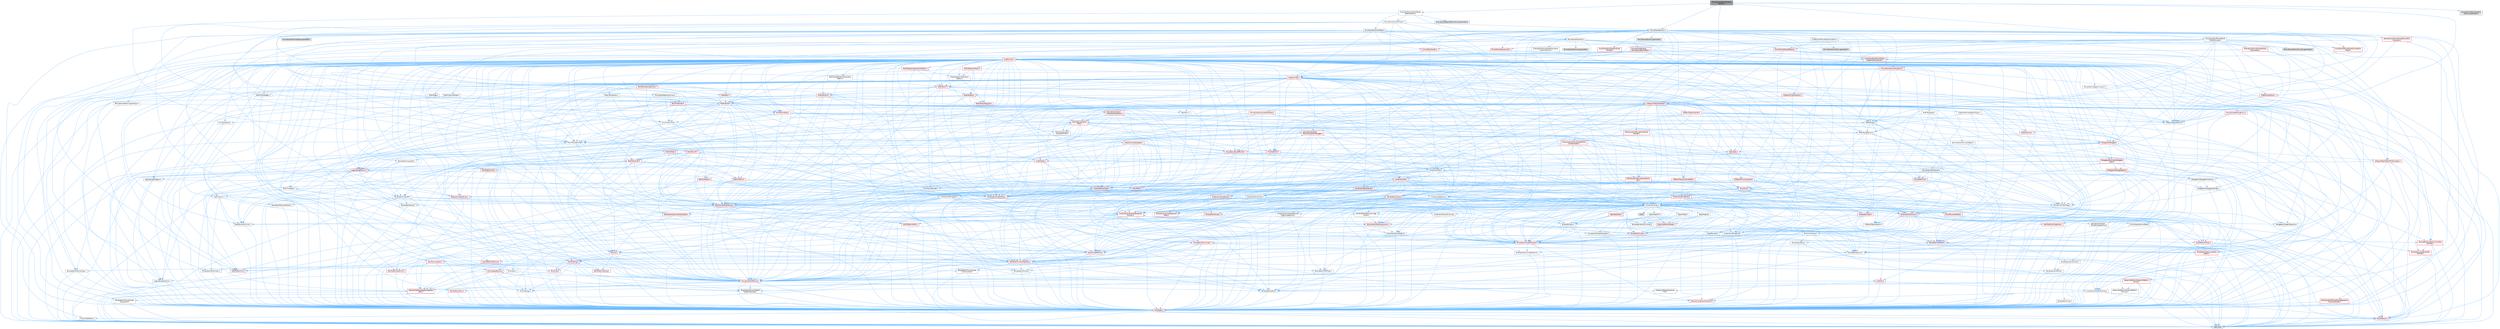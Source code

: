 digraph "MovieSceneObjectPropertySection.h"
{
 // INTERACTIVE_SVG=YES
 // LATEX_PDF_SIZE
  bgcolor="transparent";
  edge [fontname=Helvetica,fontsize=10,labelfontname=Helvetica,labelfontsize=10];
  node [fontname=Helvetica,fontsize=10,shape=box,height=0.2,width=0.4];
  Node1 [id="Node000001",label="MovieSceneObjectProperty\lSection.h",height=0.2,width=0.4,color="gray40", fillcolor="grey60", style="filled", fontcolor="black",tooltip=" "];
  Node1 -> Node2 [id="edge1_Node000001_Node000002",color="steelblue1",style="solid",tooltip=" "];
  Node2 [id="Node000002",label="Channels/MovieSceneObject\lPathChannel.h",height=0.2,width=0.4,color="grey40", fillcolor="white", style="filled",URL="$de/db3/MovieSceneObjectPathChannel_8h.html",tooltip=" "];
  Node2 -> Node3 [id="edge2_Node000002_Node000003",color="steelblue1",style="solid",tooltip=" "];
  Node3 [id="Node000003",label="Misc/FrameNumber.h",height=0.2,width=0.4,color="grey40", fillcolor="white", style="filled",URL="$dd/dbd/FrameNumber_8h.html",tooltip=" "];
  Node3 -> Node4 [id="edge3_Node000003_Node000004",color="steelblue1",style="solid",tooltip=" "];
  Node4 [id="Node000004",label="CoreTypes.h",height=0.2,width=0.4,color="red", fillcolor="#FFF0F0", style="filled",URL="$dc/dec/CoreTypes_8h.html",tooltip=" "];
  Node4 -> Node5 [id="edge4_Node000004_Node000005",color="steelblue1",style="solid",tooltip=" "];
  Node5 [id="Node000005",label="HAL/Platform.h",height=0.2,width=0.4,color="red", fillcolor="#FFF0F0", style="filled",URL="$d9/dd0/Platform_8h.html",tooltip=" "];
  Node5 -> Node8 [id="edge5_Node000005_Node000008",color="steelblue1",style="solid",tooltip=" "];
  Node8 [id="Node000008",label="type_traits",height=0.2,width=0.4,color="grey60", fillcolor="#E0E0E0", style="filled",tooltip=" "];
  Node4 -> Node17 [id="edge6_Node000004_Node000017",color="steelblue1",style="solid",tooltip=" "];
  Node17 [id="Node000017",label="Misc/CoreDefines.h",height=0.2,width=0.4,color="grey40", fillcolor="white", style="filled",URL="$d3/dd2/CoreDefines_8h.html",tooltip=" "];
  Node3 -> Node18 [id="edge7_Node000003_Node000018",color="steelblue1",style="solid",tooltip=" "];
  Node18 [id="Node000018",label="Math/NumericLimits.h",height=0.2,width=0.4,color="grey40", fillcolor="white", style="filled",URL="$df/d1b/NumericLimits_8h.html",tooltip=" "];
  Node18 -> Node4 [id="edge8_Node000018_Node000004",color="steelblue1",style="solid",tooltip=" "];
  Node3 -> Node19 [id="edge9_Node000003_Node000019",color="steelblue1",style="solid",tooltip=" "];
  Node19 [id="Node000019",label="Math/UnrealMathUtility.h",height=0.2,width=0.4,color="red", fillcolor="#FFF0F0", style="filled",URL="$db/db8/UnrealMathUtility_8h.html",tooltip=" "];
  Node19 -> Node4 [id="edge10_Node000019_Node000004",color="steelblue1",style="solid",tooltip=" "];
  Node19 -> Node20 [id="edge11_Node000019_Node000020",color="steelblue1",style="solid",tooltip=" "];
  Node20 [id="Node000020",label="Misc/AssertionMacros.h",height=0.2,width=0.4,color="red", fillcolor="#FFF0F0", style="filled",URL="$d0/dfa/AssertionMacros_8h.html",tooltip=" "];
  Node20 -> Node4 [id="edge12_Node000020_Node000004",color="steelblue1",style="solid",tooltip=" "];
  Node20 -> Node5 [id="edge13_Node000020_Node000005",color="steelblue1",style="solid",tooltip=" "];
  Node20 -> Node21 [id="edge14_Node000020_Node000021",color="steelblue1",style="solid",tooltip=" "];
  Node21 [id="Node000021",label="HAL/PlatformMisc.h",height=0.2,width=0.4,color="red", fillcolor="#FFF0F0", style="filled",URL="$d0/df5/PlatformMisc_8h.html",tooltip=" "];
  Node21 -> Node4 [id="edge15_Node000021_Node000004",color="steelblue1",style="solid",tooltip=" "];
  Node20 -> Node56 [id="edge16_Node000020_Node000056",color="steelblue1",style="solid",tooltip=" "];
  Node56 [id="Node000056",label="Templates/EnableIf.h",height=0.2,width=0.4,color="grey40", fillcolor="white", style="filled",URL="$d7/d60/EnableIf_8h.html",tooltip=" "];
  Node56 -> Node4 [id="edge17_Node000056_Node000004",color="steelblue1",style="solid",tooltip=" "];
  Node20 -> Node57 [id="edge18_Node000020_Node000057",color="steelblue1",style="solid",tooltip=" "];
  Node57 [id="Node000057",label="Templates/IsArrayOrRefOf\lTypeByPredicate.h",height=0.2,width=0.4,color="grey40", fillcolor="white", style="filled",URL="$d6/da1/IsArrayOrRefOfTypeByPredicate_8h.html",tooltip=" "];
  Node57 -> Node4 [id="edge19_Node000057_Node000004",color="steelblue1",style="solid",tooltip=" "];
  Node20 -> Node60 [id="edge20_Node000020_Node000060",color="steelblue1",style="solid",tooltip=" "];
  Node60 [id="Node000060",label="Traits/IsCharEncodingCompatible\lWith.h",height=0.2,width=0.4,color="red", fillcolor="#FFF0F0", style="filled",URL="$df/dd1/IsCharEncodingCompatibleWith_8h.html",tooltip=" "];
  Node60 -> Node8 [id="edge21_Node000060_Node000008",color="steelblue1",style="solid",tooltip=" "];
  Node20 -> Node62 [id="edge22_Node000020_Node000062",color="steelblue1",style="solid",tooltip=" "];
  Node62 [id="Node000062",label="Misc/VarArgs.h",height=0.2,width=0.4,color="grey40", fillcolor="white", style="filled",URL="$d5/d6f/VarArgs_8h.html",tooltip=" "];
  Node62 -> Node4 [id="edge23_Node000062_Node000004",color="steelblue1",style="solid",tooltip=" "];
  Node19 -> Node70 [id="edge24_Node000019_Node000070",color="steelblue1",style="solid",tooltip=" "];
  Node70 [id="Node000070",label="HAL/PlatformMath.h",height=0.2,width=0.4,color="red", fillcolor="#FFF0F0", style="filled",URL="$dc/d53/PlatformMath_8h.html",tooltip=" "];
  Node70 -> Node4 [id="edge25_Node000070_Node000004",color="steelblue1",style="solid",tooltip=" "];
  Node19 -> Node64 [id="edge26_Node000019_Node000064",color="steelblue1",style="solid",tooltip=" "];
  Node64 [id="Node000064",label="Templates/Requires.h",height=0.2,width=0.4,color="grey40", fillcolor="white", style="filled",URL="$dc/d96/Requires_8h.html",tooltip=" "];
  Node64 -> Node56 [id="edge27_Node000064_Node000056",color="steelblue1",style="solid",tooltip=" "];
  Node64 -> Node8 [id="edge28_Node000064_Node000008",color="steelblue1",style="solid",tooltip=" "];
  Node3 -> Node56 [id="edge29_Node000003_Node000056",color="steelblue1",style="solid",tooltip=" "];
  Node3 -> Node76 [id="edge30_Node000003_Node000076",color="steelblue1",style="solid",tooltip=" "];
  Node76 [id="Node000076",label="Templates/UnrealTypeTraits.h",height=0.2,width=0.4,color="red", fillcolor="#FFF0F0", style="filled",URL="$d2/d2d/UnrealTypeTraits_8h.html",tooltip=" "];
  Node76 -> Node4 [id="edge31_Node000076_Node000004",color="steelblue1",style="solid",tooltip=" "];
  Node76 -> Node77 [id="edge32_Node000076_Node000077",color="steelblue1",style="solid",tooltip=" "];
  Node77 [id="Node000077",label="Templates/IsPointer.h",height=0.2,width=0.4,color="grey40", fillcolor="white", style="filled",URL="$d7/d05/IsPointer_8h.html",tooltip=" "];
  Node77 -> Node4 [id="edge33_Node000077_Node000004",color="steelblue1",style="solid",tooltip=" "];
  Node76 -> Node20 [id="edge34_Node000076_Node000020",color="steelblue1",style="solid",tooltip=" "];
  Node76 -> Node72 [id="edge35_Node000076_Node000072",color="steelblue1",style="solid",tooltip=" "];
  Node72 [id="Node000072",label="Templates/AndOrNot.h",height=0.2,width=0.4,color="grey40", fillcolor="white", style="filled",URL="$db/d0a/AndOrNot_8h.html",tooltip=" "];
  Node72 -> Node4 [id="edge36_Node000072_Node000004",color="steelblue1",style="solid",tooltip=" "];
  Node76 -> Node56 [id="edge37_Node000076_Node000056",color="steelblue1",style="solid",tooltip=" "];
  Node76 -> Node78 [id="edge38_Node000076_Node000078",color="steelblue1",style="solid",tooltip=" "];
  Node78 [id="Node000078",label="Templates/IsArithmetic.h",height=0.2,width=0.4,color="grey40", fillcolor="white", style="filled",URL="$d2/d5d/IsArithmetic_8h.html",tooltip=" "];
  Node78 -> Node4 [id="edge39_Node000078_Node000004",color="steelblue1",style="solid",tooltip=" "];
  Node76 -> Node80 [id="edge40_Node000076_Node000080",color="steelblue1",style="solid",tooltip=" "];
  Node80 [id="Node000080",label="Templates/IsPODType.h",height=0.2,width=0.4,color="grey40", fillcolor="white", style="filled",URL="$d7/db1/IsPODType_8h.html",tooltip=" "];
  Node80 -> Node4 [id="edge41_Node000080_Node000004",color="steelblue1",style="solid",tooltip=" "];
  Node76 -> Node81 [id="edge42_Node000076_Node000081",color="steelblue1",style="solid",tooltip=" "];
  Node81 [id="Node000081",label="Templates/IsUECoreType.h",height=0.2,width=0.4,color="grey40", fillcolor="white", style="filled",URL="$d1/db8/IsUECoreType_8h.html",tooltip=" "];
  Node81 -> Node4 [id="edge43_Node000081_Node000004",color="steelblue1",style="solid",tooltip=" "];
  Node81 -> Node8 [id="edge44_Node000081_Node000008",color="steelblue1",style="solid",tooltip=" "];
  Node76 -> Node82 [id="edge45_Node000076_Node000082",color="steelblue1",style="solid",tooltip=" "];
  Node82 [id="Node000082",label="Templates/IsTriviallyCopy\lConstructible.h",height=0.2,width=0.4,color="grey40", fillcolor="white", style="filled",URL="$d3/d78/IsTriviallyCopyConstructible_8h.html",tooltip=" "];
  Node82 -> Node4 [id="edge46_Node000082_Node000004",color="steelblue1",style="solid",tooltip=" "];
  Node82 -> Node8 [id="edge47_Node000082_Node000008",color="steelblue1",style="solid",tooltip=" "];
  Node2 -> Node89 [id="edge48_Node000002_Node000089",color="steelblue1",style="solid",tooltip=" "];
  Node89 [id="Node000089",label="MovieSceneChannel.h",height=0.2,width=0.4,color="grey40", fillcolor="white", style="filled",URL="$d4/d41/MovieSceneChannel_8h.html",tooltip=" "];
  Node89 -> Node90 [id="edge49_Node000089_Node000090",color="steelblue1",style="solid",tooltip=" "];
  Node90 [id="Node000090",label="Containers/Array.h",height=0.2,width=0.4,color="grey40", fillcolor="white", style="filled",URL="$df/dd0/Array_8h.html",tooltip=" "];
  Node90 -> Node4 [id="edge50_Node000090_Node000004",color="steelblue1",style="solid",tooltip=" "];
  Node90 -> Node20 [id="edge51_Node000090_Node000020",color="steelblue1",style="solid",tooltip=" "];
  Node90 -> Node91 [id="edge52_Node000090_Node000091",color="steelblue1",style="solid",tooltip=" "];
  Node91 [id="Node000091",label="Misc/IntrusiveUnsetOptional\lState.h",height=0.2,width=0.4,color="red", fillcolor="#FFF0F0", style="filled",URL="$d2/d0a/IntrusiveUnsetOptionalState_8h.html",tooltip=" "];
  Node90 -> Node93 [id="edge53_Node000090_Node000093",color="steelblue1",style="solid",tooltip=" "];
  Node93 [id="Node000093",label="Misc/ReverseIterate.h",height=0.2,width=0.4,color="red", fillcolor="#FFF0F0", style="filled",URL="$db/de3/ReverseIterate_8h.html",tooltip=" "];
  Node93 -> Node5 [id="edge54_Node000093_Node000005",color="steelblue1",style="solid",tooltip=" "];
  Node90 -> Node95 [id="edge55_Node000090_Node000095",color="steelblue1",style="solid",tooltip=" "];
  Node95 [id="Node000095",label="HAL/UnrealMemory.h",height=0.2,width=0.4,color="red", fillcolor="#FFF0F0", style="filled",URL="$d9/d96/UnrealMemory_8h.html",tooltip=" "];
  Node95 -> Node4 [id="edge56_Node000095_Node000004",color="steelblue1",style="solid",tooltip=" "];
  Node95 -> Node99 [id="edge57_Node000095_Node000099",color="steelblue1",style="solid",tooltip=" "];
  Node99 [id="Node000099",label="HAL/MemoryBase.h",height=0.2,width=0.4,color="red", fillcolor="#FFF0F0", style="filled",URL="$d6/d9f/MemoryBase_8h.html",tooltip=" "];
  Node99 -> Node4 [id="edge58_Node000099_Node000004",color="steelblue1",style="solid",tooltip=" "];
  Node99 -> Node49 [id="edge59_Node000099_Node000049",color="steelblue1",style="solid",tooltip=" "];
  Node49 [id="Node000049",label="HAL/PlatformAtomics.h",height=0.2,width=0.4,color="red", fillcolor="#FFF0F0", style="filled",URL="$d3/d36/PlatformAtomics_8h.html",tooltip=" "];
  Node49 -> Node4 [id="edge60_Node000049_Node000004",color="steelblue1",style="solid",tooltip=" "];
  Node99 -> Node33 [id="edge61_Node000099_Node000033",color="steelblue1",style="solid",tooltip=" "];
  Node33 [id="Node000033",label="HAL/PlatformCrt.h",height=0.2,width=0.4,color="red", fillcolor="#FFF0F0", style="filled",URL="$d8/d75/PlatformCrt_8h.html",tooltip=" "];
  Node99 -> Node100 [id="edge62_Node000099_Node000100",color="steelblue1",style="solid",tooltip=" "];
  Node100 [id="Node000100",label="Misc/Exec.h",height=0.2,width=0.4,color="grey40", fillcolor="white", style="filled",URL="$de/ddb/Exec_8h.html",tooltip=" "];
  Node100 -> Node4 [id="edge63_Node000100_Node000004",color="steelblue1",style="solid",tooltip=" "];
  Node100 -> Node20 [id="edge64_Node000100_Node000020",color="steelblue1",style="solid",tooltip=" "];
  Node99 -> Node101 [id="edge65_Node000099_Node000101",color="steelblue1",style="solid",tooltip=" "];
  Node101 [id="Node000101",label="Misc/OutputDevice.h",height=0.2,width=0.4,color="red", fillcolor="#FFF0F0", style="filled",URL="$d7/d32/OutputDevice_8h.html",tooltip=" "];
  Node101 -> Node28 [id="edge66_Node000101_Node000028",color="steelblue1",style="solid",tooltip=" "];
  Node28 [id="Node000028",label="CoreFwd.h",height=0.2,width=0.4,color="red", fillcolor="#FFF0F0", style="filled",URL="$d1/d1e/CoreFwd_8h.html",tooltip=" "];
  Node28 -> Node4 [id="edge67_Node000028_Node000004",color="steelblue1",style="solid",tooltip=" "];
  Node28 -> Node29 [id="edge68_Node000028_Node000029",color="steelblue1",style="solid",tooltip=" "];
  Node29 [id="Node000029",label="Containers/ContainersFwd.h",height=0.2,width=0.4,color="grey40", fillcolor="white", style="filled",URL="$d4/d0a/ContainersFwd_8h.html",tooltip=" "];
  Node29 -> Node5 [id="edge69_Node000029_Node000005",color="steelblue1",style="solid",tooltip=" "];
  Node29 -> Node4 [id="edge70_Node000029_Node000004",color="steelblue1",style="solid",tooltip=" "];
  Node29 -> Node26 [id="edge71_Node000029_Node000026",color="steelblue1",style="solid",tooltip=" "];
  Node26 [id="Node000026",label="Traits/IsContiguousContainer.h",height=0.2,width=0.4,color="red", fillcolor="#FFF0F0", style="filled",URL="$d5/d3c/IsContiguousContainer_8h.html",tooltip=" "];
  Node26 -> Node4 [id="edge72_Node000026_Node000004",color="steelblue1",style="solid",tooltip=" "];
  Node28 -> Node31 [id="edge73_Node000028_Node000031",color="steelblue1",style="solid",tooltip=" "];
  Node31 [id="Node000031",label="UObject/UObjectHierarchy\lFwd.h",height=0.2,width=0.4,color="grey40", fillcolor="white", style="filled",URL="$d3/d13/UObjectHierarchyFwd_8h.html",tooltip=" "];
  Node101 -> Node4 [id="edge74_Node000101_Node000004",color="steelblue1",style="solid",tooltip=" "];
  Node101 -> Node102 [id="edge75_Node000101_Node000102",color="steelblue1",style="solid",tooltip=" "];
  Node102 [id="Node000102",label="Logging/LogVerbosity.h",height=0.2,width=0.4,color="grey40", fillcolor="white", style="filled",URL="$d2/d8f/LogVerbosity_8h.html",tooltip=" "];
  Node102 -> Node4 [id="edge76_Node000102_Node000004",color="steelblue1",style="solid",tooltip=" "];
  Node101 -> Node62 [id="edge77_Node000101_Node000062",color="steelblue1",style="solid",tooltip=" "];
  Node101 -> Node57 [id="edge78_Node000101_Node000057",color="steelblue1",style="solid",tooltip=" "];
  Node101 -> Node60 [id="edge79_Node000101_Node000060",color="steelblue1",style="solid",tooltip=" "];
  Node95 -> Node109 [id="edge80_Node000095_Node000109",color="steelblue1",style="solid",tooltip=" "];
  Node109 [id="Node000109",label="HAL/PlatformMemory.h",height=0.2,width=0.4,color="red", fillcolor="#FFF0F0", style="filled",URL="$de/d68/PlatformMemory_8h.html",tooltip=" "];
  Node109 -> Node4 [id="edge81_Node000109_Node000004",color="steelblue1",style="solid",tooltip=" "];
  Node95 -> Node77 [id="edge82_Node000095_Node000077",color="steelblue1",style="solid",tooltip=" "];
  Node90 -> Node76 [id="edge83_Node000090_Node000076",color="steelblue1",style="solid",tooltip=" "];
  Node90 -> Node112 [id="edge84_Node000090_Node000112",color="steelblue1",style="solid",tooltip=" "];
  Node112 [id="Node000112",label="Templates/UnrealTemplate.h",height=0.2,width=0.4,color="red", fillcolor="#FFF0F0", style="filled",URL="$d4/d24/UnrealTemplate_8h.html",tooltip=" "];
  Node112 -> Node4 [id="edge85_Node000112_Node000004",color="steelblue1",style="solid",tooltip=" "];
  Node112 -> Node77 [id="edge86_Node000112_Node000077",color="steelblue1",style="solid",tooltip=" "];
  Node112 -> Node95 [id="edge87_Node000112_Node000095",color="steelblue1",style="solid",tooltip=" "];
  Node112 -> Node76 [id="edge88_Node000112_Node000076",color="steelblue1",style="solid",tooltip=" "];
  Node112 -> Node74 [id="edge89_Node000112_Node000074",color="steelblue1",style="solid",tooltip=" "];
  Node74 [id="Node000074",label="Templates/RemoveReference.h",height=0.2,width=0.4,color="grey40", fillcolor="white", style="filled",URL="$da/dbe/RemoveReference_8h.html",tooltip=" "];
  Node74 -> Node4 [id="edge90_Node000074_Node000004",color="steelblue1",style="solid",tooltip=" "];
  Node112 -> Node64 [id="edge91_Node000112_Node000064",color="steelblue1",style="solid",tooltip=" "];
  Node112 -> Node86 [id="edge92_Node000112_Node000086",color="steelblue1",style="solid",tooltip=" "];
  Node86 [id="Node000086",label="Templates/TypeCompatible\lBytes.h",height=0.2,width=0.4,color="red", fillcolor="#FFF0F0", style="filled",URL="$df/d0a/TypeCompatibleBytes_8h.html",tooltip=" "];
  Node86 -> Node4 [id="edge93_Node000086_Node000004",color="steelblue1",style="solid",tooltip=" "];
  Node86 -> Node8 [id="edge94_Node000086_Node000008",color="steelblue1",style="solid",tooltip=" "];
  Node112 -> Node26 [id="edge95_Node000112_Node000026",color="steelblue1",style="solid",tooltip=" "];
  Node112 -> Node8 [id="edge96_Node000112_Node000008",color="steelblue1",style="solid",tooltip=" "];
  Node90 -> Node116 [id="edge97_Node000090_Node000116",color="steelblue1",style="solid",tooltip=" "];
  Node116 [id="Node000116",label="Containers/AllowShrinking.h",height=0.2,width=0.4,color="grey40", fillcolor="white", style="filled",URL="$d7/d1a/AllowShrinking_8h.html",tooltip=" "];
  Node116 -> Node4 [id="edge98_Node000116_Node000004",color="steelblue1",style="solid",tooltip=" "];
  Node90 -> Node117 [id="edge99_Node000090_Node000117",color="steelblue1",style="solid",tooltip=" "];
  Node117 [id="Node000117",label="Containers/ContainerAllocation\lPolicies.h",height=0.2,width=0.4,color="red", fillcolor="#FFF0F0", style="filled",URL="$d7/dff/ContainerAllocationPolicies_8h.html",tooltip=" "];
  Node117 -> Node4 [id="edge100_Node000117_Node000004",color="steelblue1",style="solid",tooltip=" "];
  Node117 -> Node117 [id="edge101_Node000117_Node000117",color="steelblue1",style="solid",tooltip=" "];
  Node117 -> Node70 [id="edge102_Node000117_Node000070",color="steelblue1",style="solid",tooltip=" "];
  Node117 -> Node95 [id="edge103_Node000117_Node000095",color="steelblue1",style="solid",tooltip=" "];
  Node117 -> Node18 [id="edge104_Node000117_Node000018",color="steelblue1",style="solid",tooltip=" "];
  Node117 -> Node20 [id="edge105_Node000117_Node000020",color="steelblue1",style="solid",tooltip=" "];
  Node117 -> Node120 [id="edge106_Node000117_Node000120",color="steelblue1",style="solid",tooltip=" "];
  Node120 [id="Node000120",label="Templates/MemoryOps.h",height=0.2,width=0.4,color="red", fillcolor="#FFF0F0", style="filled",URL="$db/dea/MemoryOps_8h.html",tooltip=" "];
  Node120 -> Node4 [id="edge107_Node000120_Node000004",color="steelblue1",style="solid",tooltip=" "];
  Node120 -> Node95 [id="edge108_Node000120_Node000095",color="steelblue1",style="solid",tooltip=" "];
  Node120 -> Node107 [id="edge109_Node000120_Node000107",color="steelblue1",style="solid",tooltip=" "];
  Node107 [id="Node000107",label="Templates/IsTriviallyCopy\lAssignable.h",height=0.2,width=0.4,color="grey40", fillcolor="white", style="filled",URL="$d2/df2/IsTriviallyCopyAssignable_8h.html",tooltip=" "];
  Node107 -> Node4 [id="edge110_Node000107_Node000004",color="steelblue1",style="solid",tooltip=" "];
  Node107 -> Node8 [id="edge111_Node000107_Node000008",color="steelblue1",style="solid",tooltip=" "];
  Node120 -> Node82 [id="edge112_Node000120_Node000082",color="steelblue1",style="solid",tooltip=" "];
  Node120 -> Node64 [id="edge113_Node000120_Node000064",color="steelblue1",style="solid",tooltip=" "];
  Node120 -> Node76 [id="edge114_Node000120_Node000076",color="steelblue1",style="solid",tooltip=" "];
  Node120 -> Node8 [id="edge115_Node000120_Node000008",color="steelblue1",style="solid",tooltip=" "];
  Node117 -> Node86 [id="edge116_Node000117_Node000086",color="steelblue1",style="solid",tooltip=" "];
  Node117 -> Node8 [id="edge117_Node000117_Node000008",color="steelblue1",style="solid",tooltip=" "];
  Node90 -> Node121 [id="edge118_Node000090_Node000121",color="steelblue1",style="solid",tooltip=" "];
  Node121 [id="Node000121",label="Containers/ContainerElement\lTypeCompatibility.h",height=0.2,width=0.4,color="grey40", fillcolor="white", style="filled",URL="$df/ddf/ContainerElementTypeCompatibility_8h.html",tooltip=" "];
  Node121 -> Node4 [id="edge119_Node000121_Node000004",color="steelblue1",style="solid",tooltip=" "];
  Node121 -> Node76 [id="edge120_Node000121_Node000076",color="steelblue1",style="solid",tooltip=" "];
  Node90 -> Node122 [id="edge121_Node000090_Node000122",color="steelblue1",style="solid",tooltip=" "];
  Node122 [id="Node000122",label="Serialization/Archive.h",height=0.2,width=0.4,color="red", fillcolor="#FFF0F0", style="filled",URL="$d7/d3b/Archive_8h.html",tooltip=" "];
  Node122 -> Node28 [id="edge122_Node000122_Node000028",color="steelblue1",style="solid",tooltip=" "];
  Node122 -> Node4 [id="edge123_Node000122_Node000004",color="steelblue1",style="solid",tooltip=" "];
  Node122 -> Node123 [id="edge124_Node000122_Node000123",color="steelblue1",style="solid",tooltip=" "];
  Node123 [id="Node000123",label="HAL/PlatformProperties.h",height=0.2,width=0.4,color="red", fillcolor="#FFF0F0", style="filled",URL="$d9/db0/PlatformProperties_8h.html",tooltip=" "];
  Node123 -> Node4 [id="edge125_Node000123_Node000004",color="steelblue1",style="solid",tooltip=" "];
  Node122 -> Node126 [id="edge126_Node000122_Node000126",color="steelblue1",style="solid",tooltip=" "];
  Node126 [id="Node000126",label="Internationalization\l/TextNamespaceFwd.h",height=0.2,width=0.4,color="grey40", fillcolor="white", style="filled",URL="$d8/d97/TextNamespaceFwd_8h.html",tooltip=" "];
  Node126 -> Node4 [id="edge127_Node000126_Node000004",color="steelblue1",style="solid",tooltip=" "];
  Node122 -> Node20 [id="edge128_Node000122_Node000020",color="steelblue1",style="solid",tooltip=" "];
  Node122 -> Node127 [id="edge129_Node000122_Node000127",color="steelblue1",style="solid",tooltip=" "];
  Node127 [id="Node000127",label="Misc/EngineVersionBase.h",height=0.2,width=0.4,color="grey40", fillcolor="white", style="filled",URL="$d5/d2b/EngineVersionBase_8h.html",tooltip=" "];
  Node127 -> Node4 [id="edge130_Node000127_Node000004",color="steelblue1",style="solid",tooltip=" "];
  Node122 -> Node62 [id="edge131_Node000122_Node000062",color="steelblue1",style="solid",tooltip=" "];
  Node122 -> Node56 [id="edge132_Node000122_Node000056",color="steelblue1",style="solid",tooltip=" "];
  Node122 -> Node57 [id="edge133_Node000122_Node000057",color="steelblue1",style="solid",tooltip=" "];
  Node122 -> Node130 [id="edge134_Node000122_Node000130",color="steelblue1",style="solid",tooltip=" "];
  Node130 [id="Node000130",label="Templates/IsEnumClass.h",height=0.2,width=0.4,color="grey40", fillcolor="white", style="filled",URL="$d7/d15/IsEnumClass_8h.html",tooltip=" "];
  Node130 -> Node4 [id="edge135_Node000130_Node000004",color="steelblue1",style="solid",tooltip=" "];
  Node130 -> Node72 [id="edge136_Node000130_Node000072",color="steelblue1",style="solid",tooltip=" "];
  Node122 -> Node112 [id="edge137_Node000122_Node000112",color="steelblue1",style="solid",tooltip=" "];
  Node122 -> Node60 [id="edge138_Node000122_Node000060",color="steelblue1",style="solid",tooltip=" "];
  Node122 -> Node131 [id="edge139_Node000122_Node000131",color="steelblue1",style="solid",tooltip=" "];
  Node131 [id="Node000131",label="UObject/ObjectVersion.h",height=0.2,width=0.4,color="grey40", fillcolor="white", style="filled",URL="$da/d63/ObjectVersion_8h.html",tooltip=" "];
  Node131 -> Node4 [id="edge140_Node000131_Node000004",color="steelblue1",style="solid",tooltip=" "];
  Node90 -> Node132 [id="edge141_Node000090_Node000132",color="steelblue1",style="solid",tooltip=" "];
  Node132 [id="Node000132",label="Serialization/MemoryImage\lWriter.h",height=0.2,width=0.4,color="grey40", fillcolor="white", style="filled",URL="$d0/d08/MemoryImageWriter_8h.html",tooltip=" "];
  Node132 -> Node4 [id="edge142_Node000132_Node000004",color="steelblue1",style="solid",tooltip=" "];
  Node132 -> Node133 [id="edge143_Node000132_Node000133",color="steelblue1",style="solid",tooltip=" "];
  Node133 [id="Node000133",label="Serialization/MemoryLayout.h",height=0.2,width=0.4,color="red", fillcolor="#FFF0F0", style="filled",URL="$d7/d66/MemoryLayout_8h.html",tooltip=" "];
  Node133 -> Node136 [id="edge144_Node000133_Node000136",color="steelblue1",style="solid",tooltip=" "];
  Node136 [id="Node000136",label="Containers/EnumAsByte.h",height=0.2,width=0.4,color="grey40", fillcolor="white", style="filled",URL="$d6/d9a/EnumAsByte_8h.html",tooltip=" "];
  Node136 -> Node4 [id="edge145_Node000136_Node000004",color="steelblue1",style="solid",tooltip=" "];
  Node136 -> Node80 [id="edge146_Node000136_Node000080",color="steelblue1",style="solid",tooltip=" "];
  Node136 -> Node137 [id="edge147_Node000136_Node000137",color="steelblue1",style="solid",tooltip=" "];
  Node137 [id="Node000137",label="Templates/TypeHash.h",height=0.2,width=0.4,color="red", fillcolor="#FFF0F0", style="filled",URL="$d1/d62/TypeHash_8h.html",tooltip=" "];
  Node137 -> Node4 [id="edge148_Node000137_Node000004",color="steelblue1",style="solid",tooltip=" "];
  Node137 -> Node64 [id="edge149_Node000137_Node000064",color="steelblue1",style="solid",tooltip=" "];
  Node137 -> Node138 [id="edge150_Node000137_Node000138",color="steelblue1",style="solid",tooltip=" "];
  Node138 [id="Node000138",label="Misc/Crc.h",height=0.2,width=0.4,color="red", fillcolor="#FFF0F0", style="filled",URL="$d4/dd2/Crc_8h.html",tooltip=" "];
  Node138 -> Node4 [id="edge151_Node000138_Node000004",color="steelblue1",style="solid",tooltip=" "];
  Node138 -> Node97 [id="edge152_Node000138_Node000097",color="steelblue1",style="solid",tooltip=" "];
  Node97 [id="Node000097",label="HAL/PlatformString.h",height=0.2,width=0.4,color="red", fillcolor="#FFF0F0", style="filled",URL="$db/db5/PlatformString_8h.html",tooltip=" "];
  Node97 -> Node4 [id="edge153_Node000097_Node000004",color="steelblue1",style="solid",tooltip=" "];
  Node138 -> Node20 [id="edge154_Node000138_Node000020",color="steelblue1",style="solid",tooltip=" "];
  Node138 -> Node139 [id="edge155_Node000138_Node000139",color="steelblue1",style="solid",tooltip=" "];
  Node139 [id="Node000139",label="Misc/CString.h",height=0.2,width=0.4,color="red", fillcolor="#FFF0F0", style="filled",URL="$d2/d49/CString_8h.html",tooltip=" "];
  Node139 -> Node4 [id="edge156_Node000139_Node000004",color="steelblue1",style="solid",tooltip=" "];
  Node139 -> Node33 [id="edge157_Node000139_Node000033",color="steelblue1",style="solid",tooltip=" "];
  Node139 -> Node97 [id="edge158_Node000139_Node000097",color="steelblue1",style="solid",tooltip=" "];
  Node139 -> Node20 [id="edge159_Node000139_Node000020",color="steelblue1",style="solid",tooltip=" "];
  Node139 -> Node140 [id="edge160_Node000139_Node000140",color="steelblue1",style="solid",tooltip=" "];
  Node140 [id="Node000140",label="Misc/Char.h",height=0.2,width=0.4,color="red", fillcolor="#FFF0F0", style="filled",URL="$d0/d58/Char_8h.html",tooltip=" "];
  Node140 -> Node4 [id="edge161_Node000140_Node000004",color="steelblue1",style="solid",tooltip=" "];
  Node140 -> Node8 [id="edge162_Node000140_Node000008",color="steelblue1",style="solid",tooltip=" "];
  Node139 -> Node62 [id="edge163_Node000139_Node000062",color="steelblue1",style="solid",tooltip=" "];
  Node139 -> Node57 [id="edge164_Node000139_Node000057",color="steelblue1",style="solid",tooltip=" "];
  Node139 -> Node60 [id="edge165_Node000139_Node000060",color="steelblue1",style="solid",tooltip=" "];
  Node138 -> Node140 [id="edge166_Node000138_Node000140",color="steelblue1",style="solid",tooltip=" "];
  Node138 -> Node76 [id="edge167_Node000138_Node000076",color="steelblue1",style="solid",tooltip=" "];
  Node137 -> Node8 [id="edge168_Node000137_Node000008",color="steelblue1",style="solid",tooltip=" "];
  Node133 -> Node23 [id="edge169_Node000133_Node000023",color="steelblue1",style="solid",tooltip=" "];
  Node23 [id="Node000023",label="Containers/StringFwd.h",height=0.2,width=0.4,color="grey40", fillcolor="white", style="filled",URL="$df/d37/StringFwd_8h.html",tooltip=" "];
  Node23 -> Node4 [id="edge170_Node000023_Node000004",color="steelblue1",style="solid",tooltip=" "];
  Node23 -> Node24 [id="edge171_Node000023_Node000024",color="steelblue1",style="solid",tooltip=" "];
  Node24 [id="Node000024",label="Traits/ElementType.h",height=0.2,width=0.4,color="red", fillcolor="#FFF0F0", style="filled",URL="$d5/d4f/ElementType_8h.html",tooltip=" "];
  Node24 -> Node5 [id="edge172_Node000024_Node000005",color="steelblue1",style="solid",tooltip=" "];
  Node24 -> Node8 [id="edge173_Node000024_Node000008",color="steelblue1",style="solid",tooltip=" "];
  Node23 -> Node26 [id="edge174_Node000023_Node000026",color="steelblue1",style="solid",tooltip=" "];
  Node133 -> Node95 [id="edge175_Node000133_Node000095",color="steelblue1",style="solid",tooltip=" "];
  Node133 -> Node56 [id="edge176_Node000133_Node000056",color="steelblue1",style="solid",tooltip=" "];
  Node133 -> Node112 [id="edge177_Node000133_Node000112",color="steelblue1",style="solid",tooltip=" "];
  Node90 -> Node146 [id="edge178_Node000090_Node000146",color="steelblue1",style="solid",tooltip=" "];
  Node146 [id="Node000146",label="Algo/Heapify.h",height=0.2,width=0.4,color="grey40", fillcolor="white", style="filled",URL="$d0/d2a/Heapify_8h.html",tooltip=" "];
  Node146 -> Node147 [id="edge179_Node000146_Node000147",color="steelblue1",style="solid",tooltip=" "];
  Node147 [id="Node000147",label="Algo/Impl/BinaryHeap.h",height=0.2,width=0.4,color="red", fillcolor="#FFF0F0", style="filled",URL="$d7/da3/Algo_2Impl_2BinaryHeap_8h.html",tooltip=" "];
  Node147 -> Node148 [id="edge180_Node000147_Node000148",color="steelblue1",style="solid",tooltip=" "];
  Node148 [id="Node000148",label="Templates/Invoke.h",height=0.2,width=0.4,color="red", fillcolor="#FFF0F0", style="filled",URL="$d7/deb/Invoke_8h.html",tooltip=" "];
  Node148 -> Node4 [id="edge181_Node000148_Node000004",color="steelblue1",style="solid",tooltip=" "];
  Node148 -> Node112 [id="edge182_Node000148_Node000112",color="steelblue1",style="solid",tooltip=" "];
  Node148 -> Node8 [id="edge183_Node000148_Node000008",color="steelblue1",style="solid",tooltip=" "];
  Node147 -> Node8 [id="edge184_Node000147_Node000008",color="steelblue1",style="solid",tooltip=" "];
  Node146 -> Node152 [id="edge185_Node000146_Node000152",color="steelblue1",style="solid",tooltip=" "];
  Node152 [id="Node000152",label="Templates/IdentityFunctor.h",height=0.2,width=0.4,color="grey40", fillcolor="white", style="filled",URL="$d7/d2e/IdentityFunctor_8h.html",tooltip=" "];
  Node152 -> Node5 [id="edge186_Node000152_Node000005",color="steelblue1",style="solid",tooltip=" "];
  Node146 -> Node148 [id="edge187_Node000146_Node000148",color="steelblue1",style="solid",tooltip=" "];
  Node146 -> Node153 [id="edge188_Node000146_Node000153",color="steelblue1",style="solid",tooltip=" "];
  Node153 [id="Node000153",label="Templates/Less.h",height=0.2,width=0.4,color="grey40", fillcolor="white", style="filled",URL="$de/dc8/Less_8h.html",tooltip=" "];
  Node153 -> Node4 [id="edge189_Node000153_Node000004",color="steelblue1",style="solid",tooltip=" "];
  Node153 -> Node112 [id="edge190_Node000153_Node000112",color="steelblue1",style="solid",tooltip=" "];
  Node146 -> Node112 [id="edge191_Node000146_Node000112",color="steelblue1",style="solid",tooltip=" "];
  Node90 -> Node154 [id="edge192_Node000090_Node000154",color="steelblue1",style="solid",tooltip=" "];
  Node154 [id="Node000154",label="Algo/HeapSort.h",height=0.2,width=0.4,color="grey40", fillcolor="white", style="filled",URL="$d3/d92/HeapSort_8h.html",tooltip=" "];
  Node154 -> Node147 [id="edge193_Node000154_Node000147",color="steelblue1",style="solid",tooltip=" "];
  Node154 -> Node152 [id="edge194_Node000154_Node000152",color="steelblue1",style="solid",tooltip=" "];
  Node154 -> Node153 [id="edge195_Node000154_Node000153",color="steelblue1",style="solid",tooltip=" "];
  Node154 -> Node112 [id="edge196_Node000154_Node000112",color="steelblue1",style="solid",tooltip=" "];
  Node90 -> Node155 [id="edge197_Node000090_Node000155",color="steelblue1",style="solid",tooltip=" "];
  Node155 [id="Node000155",label="Algo/IsHeap.h",height=0.2,width=0.4,color="grey40", fillcolor="white", style="filled",URL="$de/d32/IsHeap_8h.html",tooltip=" "];
  Node155 -> Node147 [id="edge198_Node000155_Node000147",color="steelblue1",style="solid",tooltip=" "];
  Node155 -> Node152 [id="edge199_Node000155_Node000152",color="steelblue1",style="solid",tooltip=" "];
  Node155 -> Node148 [id="edge200_Node000155_Node000148",color="steelblue1",style="solid",tooltip=" "];
  Node155 -> Node153 [id="edge201_Node000155_Node000153",color="steelblue1",style="solid",tooltip=" "];
  Node155 -> Node112 [id="edge202_Node000155_Node000112",color="steelblue1",style="solid",tooltip=" "];
  Node90 -> Node147 [id="edge203_Node000090_Node000147",color="steelblue1",style="solid",tooltip=" "];
  Node90 -> Node156 [id="edge204_Node000090_Node000156",color="steelblue1",style="solid",tooltip=" "];
  Node156 [id="Node000156",label="Algo/StableSort.h",height=0.2,width=0.4,color="red", fillcolor="#FFF0F0", style="filled",URL="$d7/d3c/StableSort_8h.html",tooltip=" "];
  Node156 -> Node152 [id="edge205_Node000156_Node000152",color="steelblue1",style="solid",tooltip=" "];
  Node156 -> Node148 [id="edge206_Node000156_Node000148",color="steelblue1",style="solid",tooltip=" "];
  Node156 -> Node153 [id="edge207_Node000156_Node000153",color="steelblue1",style="solid",tooltip=" "];
  Node156 -> Node112 [id="edge208_Node000156_Node000112",color="steelblue1",style="solid",tooltip=" "];
  Node90 -> Node159 [id="edge209_Node000090_Node000159",color="steelblue1",style="solid",tooltip=" "];
  Node159 [id="Node000159",label="Concepts/GetTypeHashable.h",height=0.2,width=0.4,color="grey40", fillcolor="white", style="filled",URL="$d3/da2/GetTypeHashable_8h.html",tooltip=" "];
  Node159 -> Node4 [id="edge210_Node000159_Node000004",color="steelblue1",style="solid",tooltip=" "];
  Node159 -> Node137 [id="edge211_Node000159_Node000137",color="steelblue1",style="solid",tooltip=" "];
  Node90 -> Node152 [id="edge212_Node000090_Node000152",color="steelblue1",style="solid",tooltip=" "];
  Node90 -> Node148 [id="edge213_Node000090_Node000148",color="steelblue1",style="solid",tooltip=" "];
  Node90 -> Node153 [id="edge214_Node000090_Node000153",color="steelblue1",style="solid",tooltip=" "];
  Node90 -> Node160 [id="edge215_Node000090_Node000160",color="steelblue1",style="solid",tooltip=" "];
  Node160 [id="Node000160",label="Templates/LosesQualifiers\lFromTo.h",height=0.2,width=0.4,color="red", fillcolor="#FFF0F0", style="filled",URL="$d2/db3/LosesQualifiersFromTo_8h.html",tooltip=" "];
  Node160 -> Node8 [id="edge216_Node000160_Node000008",color="steelblue1",style="solid",tooltip=" "];
  Node90 -> Node64 [id="edge217_Node000090_Node000064",color="steelblue1",style="solid",tooltip=" "];
  Node90 -> Node161 [id="edge218_Node000090_Node000161",color="steelblue1",style="solid",tooltip=" "];
  Node161 [id="Node000161",label="Templates/Sorting.h",height=0.2,width=0.4,color="red", fillcolor="#FFF0F0", style="filled",URL="$d3/d9e/Sorting_8h.html",tooltip=" "];
  Node161 -> Node4 [id="edge219_Node000161_Node000004",color="steelblue1",style="solid",tooltip=" "];
  Node161 -> Node70 [id="edge220_Node000161_Node000070",color="steelblue1",style="solid",tooltip=" "];
  Node161 -> Node153 [id="edge221_Node000161_Node000153",color="steelblue1",style="solid",tooltip=" "];
  Node90 -> Node164 [id="edge222_Node000090_Node000164",color="steelblue1",style="solid",tooltip=" "];
  Node164 [id="Node000164",label="Templates/AlignmentTemplates.h",height=0.2,width=0.4,color="red", fillcolor="#FFF0F0", style="filled",URL="$dd/d32/AlignmentTemplates_8h.html",tooltip=" "];
  Node164 -> Node4 [id="edge223_Node000164_Node000004",color="steelblue1",style="solid",tooltip=" "];
  Node164 -> Node77 [id="edge224_Node000164_Node000077",color="steelblue1",style="solid",tooltip=" "];
  Node90 -> Node24 [id="edge225_Node000090_Node000024",color="steelblue1",style="solid",tooltip=" "];
  Node90 -> Node87 [id="edge226_Node000090_Node000087",color="steelblue1",style="solid",tooltip=" "];
  Node87 [id="Node000087",label="limits",height=0.2,width=0.4,color="grey60", fillcolor="#E0E0E0", style="filled",tooltip=" "];
  Node90 -> Node8 [id="edge227_Node000090_Node000008",color="steelblue1",style="solid",tooltip=" "];
  Node89 -> Node165 [id="edge228_Node000089_Node000165",color="steelblue1",style="solid",tooltip=" "];
  Node165 [id="Node000165",label="Containers/ArrayView.h",height=0.2,width=0.4,color="grey40", fillcolor="white", style="filled",URL="$d7/df4/ArrayView_8h.html",tooltip=" "];
  Node165 -> Node4 [id="edge229_Node000165_Node000004",color="steelblue1",style="solid",tooltip=" "];
  Node165 -> Node29 [id="edge230_Node000165_Node000029",color="steelblue1",style="solid",tooltip=" "];
  Node165 -> Node20 [id="edge231_Node000165_Node000020",color="steelblue1",style="solid",tooltip=" "];
  Node165 -> Node93 [id="edge232_Node000165_Node000093",color="steelblue1",style="solid",tooltip=" "];
  Node165 -> Node91 [id="edge233_Node000165_Node000091",color="steelblue1",style="solid",tooltip=" "];
  Node165 -> Node148 [id="edge234_Node000165_Node000148",color="steelblue1",style="solid",tooltip=" "];
  Node165 -> Node76 [id="edge235_Node000165_Node000076",color="steelblue1",style="solid",tooltip=" "];
  Node165 -> Node24 [id="edge236_Node000165_Node000024",color="steelblue1",style="solid",tooltip=" "];
  Node165 -> Node90 [id="edge237_Node000165_Node000090",color="steelblue1",style="solid",tooltip=" "];
  Node165 -> Node19 [id="edge238_Node000165_Node000019",color="steelblue1",style="solid",tooltip=" "];
  Node165 -> Node8 [id="edge239_Node000165_Node000008",color="steelblue1",style="solid",tooltip=" "];
  Node89 -> Node166 [id="edge240_Node000089_Node000166",color="steelblue1",style="solid",tooltip=" "];
  Node166 [id="Node000166",label="Delegates/Delegate.h",height=0.2,width=0.4,color="red", fillcolor="#FFF0F0", style="filled",URL="$d4/d80/Delegate_8h.html",tooltip=" "];
  Node166 -> Node4 [id="edge241_Node000166_Node000004",color="steelblue1",style="solid",tooltip=" "];
  Node166 -> Node20 [id="edge242_Node000166_Node000020",color="steelblue1",style="solid",tooltip=" "];
  Node166 -> Node167 [id="edge243_Node000166_Node000167",color="steelblue1",style="solid",tooltip=" "];
  Node167 [id="Node000167",label="UObject/NameTypes.h",height=0.2,width=0.4,color="red", fillcolor="#FFF0F0", style="filled",URL="$d6/d35/NameTypes_8h.html",tooltip=" "];
  Node167 -> Node4 [id="edge244_Node000167_Node000004",color="steelblue1",style="solid",tooltip=" "];
  Node167 -> Node20 [id="edge245_Node000167_Node000020",color="steelblue1",style="solid",tooltip=" "];
  Node167 -> Node95 [id="edge246_Node000167_Node000095",color="steelblue1",style="solid",tooltip=" "];
  Node167 -> Node76 [id="edge247_Node000167_Node000076",color="steelblue1",style="solid",tooltip=" "];
  Node167 -> Node112 [id="edge248_Node000167_Node000112",color="steelblue1",style="solid",tooltip=" "];
  Node167 -> Node168 [id="edge249_Node000167_Node000168",color="steelblue1",style="solid",tooltip=" "];
  Node168 [id="Node000168",label="Containers/UnrealString.h",height=0.2,width=0.4,color="red", fillcolor="#FFF0F0", style="filled",URL="$d5/dba/UnrealString_8h.html",tooltip=" "];
  Node167 -> Node175 [id="edge250_Node000167_Node000175",color="steelblue1",style="solid",tooltip=" "];
  Node175 [id="Node000175",label="Containers/StringConv.h",height=0.2,width=0.4,color="grey40", fillcolor="white", style="filled",URL="$d3/ddf/StringConv_8h.html",tooltip=" "];
  Node175 -> Node4 [id="edge251_Node000175_Node000004",color="steelblue1",style="solid",tooltip=" "];
  Node175 -> Node20 [id="edge252_Node000175_Node000020",color="steelblue1",style="solid",tooltip=" "];
  Node175 -> Node117 [id="edge253_Node000175_Node000117",color="steelblue1",style="solid",tooltip=" "];
  Node175 -> Node90 [id="edge254_Node000175_Node000090",color="steelblue1",style="solid",tooltip=" "];
  Node175 -> Node139 [id="edge255_Node000175_Node000139",color="steelblue1",style="solid",tooltip=" "];
  Node175 -> Node176 [id="edge256_Node000175_Node000176",color="steelblue1",style="solid",tooltip=" "];
  Node176 [id="Node000176",label="Templates/IsArray.h",height=0.2,width=0.4,color="grey40", fillcolor="white", style="filled",URL="$d8/d8d/IsArray_8h.html",tooltip=" "];
  Node176 -> Node4 [id="edge257_Node000176_Node000004",color="steelblue1",style="solid",tooltip=" "];
  Node175 -> Node112 [id="edge258_Node000175_Node000112",color="steelblue1",style="solid",tooltip=" "];
  Node175 -> Node76 [id="edge259_Node000175_Node000076",color="steelblue1",style="solid",tooltip=" "];
  Node175 -> Node24 [id="edge260_Node000175_Node000024",color="steelblue1",style="solid",tooltip=" "];
  Node175 -> Node60 [id="edge261_Node000175_Node000060",color="steelblue1",style="solid",tooltip=" "];
  Node175 -> Node26 [id="edge262_Node000175_Node000026",color="steelblue1",style="solid",tooltip=" "];
  Node175 -> Node8 [id="edge263_Node000175_Node000008",color="steelblue1",style="solid",tooltip=" "];
  Node167 -> Node23 [id="edge264_Node000167_Node000023",color="steelblue1",style="solid",tooltip=" "];
  Node167 -> Node177 [id="edge265_Node000167_Node000177",color="steelblue1",style="solid",tooltip=" "];
  Node177 [id="Node000177",label="UObject/UnrealNames.h",height=0.2,width=0.4,color="red", fillcolor="#FFF0F0", style="filled",URL="$d8/db1/UnrealNames_8h.html",tooltip=" "];
  Node177 -> Node4 [id="edge266_Node000177_Node000004",color="steelblue1",style="solid",tooltip=" "];
  Node167 -> Node133 [id="edge267_Node000167_Node000133",color="steelblue1",style="solid",tooltip=" "];
  Node167 -> Node91 [id="edge268_Node000167_Node000091",color="steelblue1",style="solid",tooltip=" "];
  Node166 -> Node184 [id="edge269_Node000166_Node000184",color="steelblue1",style="solid",tooltip=" "];
  Node184 [id="Node000184",label="Templates/SharedPointer.h",height=0.2,width=0.4,color="red", fillcolor="#FFF0F0", style="filled",URL="$d2/d17/SharedPointer_8h.html",tooltip=" "];
  Node184 -> Node4 [id="edge270_Node000184_Node000004",color="steelblue1",style="solid",tooltip=" "];
  Node184 -> Node91 [id="edge271_Node000184_Node000091",color="steelblue1",style="solid",tooltip=" "];
  Node184 -> Node185 [id="edge272_Node000184_Node000185",color="steelblue1",style="solid",tooltip=" "];
  Node185 [id="Node000185",label="Templates/PointerIsConvertible\lFromTo.h",height=0.2,width=0.4,color="red", fillcolor="#FFF0F0", style="filled",URL="$d6/d65/PointerIsConvertibleFromTo_8h.html",tooltip=" "];
  Node185 -> Node4 [id="edge273_Node000185_Node000004",color="steelblue1",style="solid",tooltip=" "];
  Node185 -> Node160 [id="edge274_Node000185_Node000160",color="steelblue1",style="solid",tooltip=" "];
  Node185 -> Node8 [id="edge275_Node000185_Node000008",color="steelblue1",style="solid",tooltip=" "];
  Node184 -> Node20 [id="edge276_Node000184_Node000020",color="steelblue1",style="solid",tooltip=" "];
  Node184 -> Node95 [id="edge277_Node000184_Node000095",color="steelblue1",style="solid",tooltip=" "];
  Node184 -> Node90 [id="edge278_Node000184_Node000090",color="steelblue1",style="solid",tooltip=" "];
  Node184 -> Node186 [id="edge279_Node000184_Node000186",color="steelblue1",style="solid",tooltip=" "];
  Node186 [id="Node000186",label="Containers/Map.h",height=0.2,width=0.4,color="grey40", fillcolor="white", style="filled",URL="$df/d79/Map_8h.html",tooltip=" "];
  Node186 -> Node4 [id="edge280_Node000186_Node000004",color="steelblue1",style="solid",tooltip=" "];
  Node186 -> Node187 [id="edge281_Node000186_Node000187",color="steelblue1",style="solid",tooltip=" "];
  Node187 [id="Node000187",label="Algo/Reverse.h",height=0.2,width=0.4,color="grey40", fillcolor="white", style="filled",URL="$d5/d93/Reverse_8h.html",tooltip=" "];
  Node187 -> Node4 [id="edge282_Node000187_Node000004",color="steelblue1",style="solid",tooltip=" "];
  Node187 -> Node112 [id="edge283_Node000187_Node000112",color="steelblue1",style="solid",tooltip=" "];
  Node186 -> Node121 [id="edge284_Node000186_Node000121",color="steelblue1",style="solid",tooltip=" "];
  Node186 -> Node188 [id="edge285_Node000186_Node000188",color="steelblue1",style="solid",tooltip=" "];
  Node188 [id="Node000188",label="Containers/Set.h",height=0.2,width=0.4,color="red", fillcolor="#FFF0F0", style="filled",URL="$d4/d45/Set_8h.html",tooltip=" "];
  Node188 -> Node117 [id="edge286_Node000188_Node000117",color="steelblue1",style="solid",tooltip=" "];
  Node188 -> Node121 [id="edge287_Node000188_Node000121",color="steelblue1",style="solid",tooltip=" "];
  Node188 -> Node190 [id="edge288_Node000188_Node000190",color="steelblue1",style="solid",tooltip=" "];
  Node190 [id="Node000190",label="Containers/SparseArray.h",height=0.2,width=0.4,color="red", fillcolor="#FFF0F0", style="filled",URL="$d5/dbf/SparseArray_8h.html",tooltip=" "];
  Node190 -> Node4 [id="edge289_Node000190_Node000004",color="steelblue1",style="solid",tooltip=" "];
  Node190 -> Node20 [id="edge290_Node000190_Node000020",color="steelblue1",style="solid",tooltip=" "];
  Node190 -> Node95 [id="edge291_Node000190_Node000095",color="steelblue1",style="solid",tooltip=" "];
  Node190 -> Node76 [id="edge292_Node000190_Node000076",color="steelblue1",style="solid",tooltip=" "];
  Node190 -> Node112 [id="edge293_Node000190_Node000112",color="steelblue1",style="solid",tooltip=" "];
  Node190 -> Node117 [id="edge294_Node000190_Node000117",color="steelblue1",style="solid",tooltip=" "];
  Node190 -> Node153 [id="edge295_Node000190_Node000153",color="steelblue1",style="solid",tooltip=" "];
  Node190 -> Node90 [id="edge296_Node000190_Node000090",color="steelblue1",style="solid",tooltip=" "];
  Node190 -> Node19 [id="edge297_Node000190_Node000019",color="steelblue1",style="solid",tooltip=" "];
  Node190 -> Node191 [id="edge298_Node000190_Node000191",color="steelblue1",style="solid",tooltip=" "];
  Node191 [id="Node000191",label="Containers/ScriptArray.h",height=0.2,width=0.4,color="red", fillcolor="#FFF0F0", style="filled",URL="$dc/daf/ScriptArray_8h.html",tooltip=" "];
  Node191 -> Node4 [id="edge299_Node000191_Node000004",color="steelblue1",style="solid",tooltip=" "];
  Node191 -> Node20 [id="edge300_Node000191_Node000020",color="steelblue1",style="solid",tooltip=" "];
  Node191 -> Node95 [id="edge301_Node000191_Node000095",color="steelblue1",style="solid",tooltip=" "];
  Node191 -> Node116 [id="edge302_Node000191_Node000116",color="steelblue1",style="solid",tooltip=" "];
  Node191 -> Node117 [id="edge303_Node000191_Node000117",color="steelblue1",style="solid",tooltip=" "];
  Node191 -> Node90 [id="edge304_Node000191_Node000090",color="steelblue1",style="solid",tooltip=" "];
  Node190 -> Node192 [id="edge305_Node000190_Node000192",color="steelblue1",style="solid",tooltip=" "];
  Node192 [id="Node000192",label="Containers/BitArray.h",height=0.2,width=0.4,color="grey40", fillcolor="white", style="filled",URL="$d1/de4/BitArray_8h.html",tooltip=" "];
  Node192 -> Node117 [id="edge306_Node000192_Node000117",color="steelblue1",style="solid",tooltip=" "];
  Node192 -> Node4 [id="edge307_Node000192_Node000004",color="steelblue1",style="solid",tooltip=" "];
  Node192 -> Node49 [id="edge308_Node000192_Node000049",color="steelblue1",style="solid",tooltip=" "];
  Node192 -> Node95 [id="edge309_Node000192_Node000095",color="steelblue1",style="solid",tooltip=" "];
  Node192 -> Node19 [id="edge310_Node000192_Node000019",color="steelblue1",style="solid",tooltip=" "];
  Node192 -> Node20 [id="edge311_Node000192_Node000020",color="steelblue1",style="solid",tooltip=" "];
  Node192 -> Node44 [id="edge312_Node000192_Node000044",color="steelblue1",style="solid",tooltip=" "];
  Node44 [id="Node000044",label="Misc/EnumClassFlags.h",height=0.2,width=0.4,color="grey40", fillcolor="white", style="filled",URL="$d8/de7/EnumClassFlags_8h.html",tooltip=" "];
  Node192 -> Node122 [id="edge313_Node000192_Node000122",color="steelblue1",style="solid",tooltip=" "];
  Node192 -> Node132 [id="edge314_Node000192_Node000132",color="steelblue1",style="solid",tooltip=" "];
  Node192 -> Node133 [id="edge315_Node000192_Node000133",color="steelblue1",style="solid",tooltip=" "];
  Node192 -> Node56 [id="edge316_Node000192_Node000056",color="steelblue1",style="solid",tooltip=" "];
  Node192 -> Node148 [id="edge317_Node000192_Node000148",color="steelblue1",style="solid",tooltip=" "];
  Node192 -> Node112 [id="edge318_Node000192_Node000112",color="steelblue1",style="solid",tooltip=" "];
  Node192 -> Node76 [id="edge319_Node000192_Node000076",color="steelblue1",style="solid",tooltip=" "];
  Node190 -> Node132 [id="edge320_Node000190_Node000132",color="steelblue1",style="solid",tooltip=" "];
  Node190 -> Node168 [id="edge321_Node000190_Node000168",color="steelblue1",style="solid",tooltip=" "];
  Node190 -> Node91 [id="edge322_Node000190_Node000091",color="steelblue1",style="solid",tooltip=" "];
  Node188 -> Node29 [id="edge323_Node000188_Node000029",color="steelblue1",style="solid",tooltip=" "];
  Node188 -> Node19 [id="edge324_Node000188_Node000019",color="steelblue1",style="solid",tooltip=" "];
  Node188 -> Node20 [id="edge325_Node000188_Node000020",color="steelblue1",style="solid",tooltip=" "];
  Node188 -> Node208 [id="edge326_Node000188_Node000208",color="steelblue1",style="solid",tooltip=" "];
  Node208 [id="Node000208",label="Misc/StructBuilder.h",height=0.2,width=0.4,color="grey40", fillcolor="white", style="filled",URL="$d9/db3/StructBuilder_8h.html",tooltip=" "];
  Node208 -> Node4 [id="edge327_Node000208_Node000004",color="steelblue1",style="solid",tooltip=" "];
  Node208 -> Node19 [id="edge328_Node000208_Node000019",color="steelblue1",style="solid",tooltip=" "];
  Node208 -> Node164 [id="edge329_Node000208_Node000164",color="steelblue1",style="solid",tooltip=" "];
  Node188 -> Node132 [id="edge330_Node000188_Node000132",color="steelblue1",style="solid",tooltip=" "];
  Node188 -> Node209 [id="edge331_Node000188_Node000209",color="steelblue1",style="solid",tooltip=" "];
  Node209 [id="Node000209",label="Templates/Function.h",height=0.2,width=0.4,color="red", fillcolor="#FFF0F0", style="filled",URL="$df/df5/Function_8h.html",tooltip=" "];
  Node209 -> Node4 [id="edge332_Node000209_Node000004",color="steelblue1",style="solid",tooltip=" "];
  Node209 -> Node20 [id="edge333_Node000209_Node000020",color="steelblue1",style="solid",tooltip=" "];
  Node209 -> Node91 [id="edge334_Node000209_Node000091",color="steelblue1",style="solid",tooltip=" "];
  Node209 -> Node95 [id="edge335_Node000209_Node000095",color="steelblue1",style="solid",tooltip=" "];
  Node209 -> Node76 [id="edge336_Node000209_Node000076",color="steelblue1",style="solid",tooltip=" "];
  Node209 -> Node148 [id="edge337_Node000209_Node000148",color="steelblue1",style="solid",tooltip=" "];
  Node209 -> Node112 [id="edge338_Node000209_Node000112",color="steelblue1",style="solid",tooltip=" "];
  Node209 -> Node64 [id="edge339_Node000209_Node000064",color="steelblue1",style="solid",tooltip=" "];
  Node209 -> Node19 [id="edge340_Node000209_Node000019",color="steelblue1",style="solid",tooltip=" "];
  Node209 -> Node8 [id="edge341_Node000209_Node000008",color="steelblue1",style="solid",tooltip=" "];
  Node188 -> Node161 [id="edge342_Node000188_Node000161",color="steelblue1",style="solid",tooltip=" "];
  Node188 -> Node137 [id="edge343_Node000188_Node000137",color="steelblue1",style="solid",tooltip=" "];
  Node188 -> Node112 [id="edge344_Node000188_Node000112",color="steelblue1",style="solid",tooltip=" "];
  Node188 -> Node8 [id="edge345_Node000188_Node000008",color="steelblue1",style="solid",tooltip=" "];
  Node186 -> Node168 [id="edge346_Node000186_Node000168",color="steelblue1",style="solid",tooltip=" "];
  Node186 -> Node20 [id="edge347_Node000186_Node000020",color="steelblue1",style="solid",tooltip=" "];
  Node186 -> Node208 [id="edge348_Node000186_Node000208",color="steelblue1",style="solid",tooltip=" "];
  Node186 -> Node209 [id="edge349_Node000186_Node000209",color="steelblue1",style="solid",tooltip=" "];
  Node186 -> Node161 [id="edge350_Node000186_Node000161",color="steelblue1",style="solid",tooltip=" "];
  Node186 -> Node212 [id="edge351_Node000186_Node000212",color="steelblue1",style="solid",tooltip=" "];
  Node212 [id="Node000212",label="Templates/Tuple.h",height=0.2,width=0.4,color="red", fillcolor="#FFF0F0", style="filled",URL="$d2/d4f/Tuple_8h.html",tooltip=" "];
  Node212 -> Node4 [id="edge352_Node000212_Node000004",color="steelblue1",style="solid",tooltip=" "];
  Node212 -> Node112 [id="edge353_Node000212_Node000112",color="steelblue1",style="solid",tooltip=" "];
  Node212 -> Node213 [id="edge354_Node000212_Node000213",color="steelblue1",style="solid",tooltip=" "];
  Node213 [id="Node000213",label="Delegates/IntegerSequence.h",height=0.2,width=0.4,color="grey40", fillcolor="white", style="filled",URL="$d2/dcc/IntegerSequence_8h.html",tooltip=" "];
  Node213 -> Node4 [id="edge355_Node000213_Node000004",color="steelblue1",style="solid",tooltip=" "];
  Node212 -> Node148 [id="edge356_Node000212_Node000148",color="steelblue1",style="solid",tooltip=" "];
  Node212 -> Node133 [id="edge357_Node000212_Node000133",color="steelblue1",style="solid",tooltip=" "];
  Node212 -> Node64 [id="edge358_Node000212_Node000064",color="steelblue1",style="solid",tooltip=" "];
  Node212 -> Node137 [id="edge359_Node000212_Node000137",color="steelblue1",style="solid",tooltip=" "];
  Node212 -> Node8 [id="edge360_Node000212_Node000008",color="steelblue1",style="solid",tooltip=" "];
  Node186 -> Node112 [id="edge361_Node000186_Node000112",color="steelblue1",style="solid",tooltip=" "];
  Node186 -> Node76 [id="edge362_Node000186_Node000076",color="steelblue1",style="solid",tooltip=" "];
  Node186 -> Node8 [id="edge363_Node000186_Node000008",color="steelblue1",style="solid",tooltip=" "];
  Node184 -> Node215 [id="edge364_Node000184_Node000215",color="steelblue1",style="solid",tooltip=" "];
  Node215 [id="Node000215",label="CoreGlobals.h",height=0.2,width=0.4,color="red", fillcolor="#FFF0F0", style="filled",URL="$d5/d8c/CoreGlobals_8h.html",tooltip=" "];
  Node215 -> Node168 [id="edge365_Node000215_Node000168",color="steelblue1",style="solid",tooltip=" "];
  Node215 -> Node4 [id="edge366_Node000215_Node000004",color="steelblue1",style="solid",tooltip=" "];
  Node215 -> Node216 [id="edge367_Node000215_Node000216",color="steelblue1",style="solid",tooltip=" "];
  Node216 [id="Node000216",label="HAL/PlatformTLS.h",height=0.2,width=0.4,color="red", fillcolor="#FFF0F0", style="filled",URL="$d0/def/PlatformTLS_8h.html",tooltip=" "];
  Node216 -> Node4 [id="edge368_Node000216_Node000004",color="steelblue1",style="solid",tooltip=" "];
  Node215 -> Node219 [id="edge369_Node000215_Node000219",color="steelblue1",style="solid",tooltip=" "];
  Node219 [id="Node000219",label="Logging/LogMacros.h",height=0.2,width=0.4,color="red", fillcolor="#FFF0F0", style="filled",URL="$d0/d16/LogMacros_8h.html",tooltip=" "];
  Node219 -> Node168 [id="edge370_Node000219_Node000168",color="steelblue1",style="solid",tooltip=" "];
  Node219 -> Node4 [id="edge371_Node000219_Node000004",color="steelblue1",style="solid",tooltip=" "];
  Node219 -> Node220 [id="edge372_Node000219_Node000220",color="steelblue1",style="solid",tooltip=" "];
  Node220 [id="Node000220",label="Logging/LogCategory.h",height=0.2,width=0.4,color="grey40", fillcolor="white", style="filled",URL="$d9/d36/LogCategory_8h.html",tooltip=" "];
  Node220 -> Node4 [id="edge373_Node000220_Node000004",color="steelblue1",style="solid",tooltip=" "];
  Node220 -> Node102 [id="edge374_Node000220_Node000102",color="steelblue1",style="solid",tooltip=" "];
  Node220 -> Node167 [id="edge375_Node000220_Node000167",color="steelblue1",style="solid",tooltip=" "];
  Node219 -> Node102 [id="edge376_Node000219_Node000102",color="steelblue1",style="solid",tooltip=" "];
  Node219 -> Node20 [id="edge377_Node000219_Node000020",color="steelblue1",style="solid",tooltip=" "];
  Node219 -> Node62 [id="edge378_Node000219_Node000062",color="steelblue1",style="solid",tooltip=" "];
  Node219 -> Node56 [id="edge379_Node000219_Node000056",color="steelblue1",style="solid",tooltip=" "];
  Node219 -> Node57 [id="edge380_Node000219_Node000057",color="steelblue1",style="solid",tooltip=" "];
  Node219 -> Node60 [id="edge381_Node000219_Node000060",color="steelblue1",style="solid",tooltip=" "];
  Node219 -> Node8 [id="edge382_Node000219_Node000008",color="steelblue1",style="solid",tooltip=" "];
  Node215 -> Node44 [id="edge383_Node000215_Node000044",color="steelblue1",style="solid",tooltip=" "];
  Node215 -> Node101 [id="edge384_Node000215_Node000101",color="steelblue1",style="solid",tooltip=" "];
  Node215 -> Node167 [id="edge385_Node000215_Node000167",color="steelblue1",style="solid",tooltip=" "];
  Node166 -> Node227 [id="edge386_Node000166_Node000227",color="steelblue1",style="solid",tooltip=" "];
  Node227 [id="Node000227",label="UObject/WeakObjectPtrTemplates.h",height=0.2,width=0.4,color="red", fillcolor="#FFF0F0", style="filled",URL="$d8/d3b/WeakObjectPtrTemplates_8h.html",tooltip=" "];
  Node227 -> Node4 [id="edge387_Node000227_Node000004",color="steelblue1",style="solid",tooltip=" "];
  Node227 -> Node160 [id="edge388_Node000227_Node000160",color="steelblue1",style="solid",tooltip=" "];
  Node227 -> Node64 [id="edge389_Node000227_Node000064",color="steelblue1",style="solid",tooltip=" "];
  Node227 -> Node186 [id="edge390_Node000227_Node000186",color="steelblue1",style="solid",tooltip=" "];
  Node227 -> Node8 [id="edge391_Node000227_Node000008",color="steelblue1",style="solid",tooltip=" "];
  Node166 -> Node230 [id="edge392_Node000166_Node000230",color="steelblue1",style="solid",tooltip=" "];
  Node230 [id="Node000230",label="Delegates/MulticastDelegate\lBase.h",height=0.2,width=0.4,color="red", fillcolor="#FFF0F0", style="filled",URL="$db/d16/MulticastDelegateBase_8h.html",tooltip=" "];
  Node230 -> Node4 [id="edge393_Node000230_Node000004",color="steelblue1",style="solid",tooltip=" "];
  Node230 -> Node117 [id="edge394_Node000230_Node000117",color="steelblue1",style="solid",tooltip=" "];
  Node230 -> Node90 [id="edge395_Node000230_Node000090",color="steelblue1",style="solid",tooltip=" "];
  Node230 -> Node19 [id="edge396_Node000230_Node000019",color="steelblue1",style="solid",tooltip=" "];
  Node230 -> Node231 [id="edge397_Node000230_Node000231",color="steelblue1",style="solid",tooltip=" "];
  Node231 [id="Node000231",label="Delegates/IDelegateInstance.h",height=0.2,width=0.4,color="grey40", fillcolor="white", style="filled",URL="$d2/d10/IDelegateInstance_8h.html",tooltip=" "];
  Node231 -> Node4 [id="edge398_Node000231_Node000004",color="steelblue1",style="solid",tooltip=" "];
  Node231 -> Node137 [id="edge399_Node000231_Node000137",color="steelblue1",style="solid",tooltip=" "];
  Node231 -> Node167 [id="edge400_Node000231_Node000167",color="steelblue1",style="solid",tooltip=" "];
  Node231 -> Node232 [id="edge401_Node000231_Node000232",color="steelblue1",style="solid",tooltip=" "];
  Node232 [id="Node000232",label="Delegates/DelegateSettings.h",height=0.2,width=0.4,color="grey40", fillcolor="white", style="filled",URL="$d0/d97/DelegateSettings_8h.html",tooltip=" "];
  Node232 -> Node4 [id="edge402_Node000232_Node000004",color="steelblue1",style="solid",tooltip=" "];
  Node230 -> Node233 [id="edge403_Node000230_Node000233",color="steelblue1",style="solid",tooltip=" "];
  Node233 [id="Node000233",label="Delegates/DelegateBase.h",height=0.2,width=0.4,color="red", fillcolor="#FFF0F0", style="filled",URL="$da/d67/DelegateBase_8h.html",tooltip=" "];
  Node233 -> Node4 [id="edge404_Node000233_Node000004",color="steelblue1",style="solid",tooltip=" "];
  Node233 -> Node117 [id="edge405_Node000233_Node000117",color="steelblue1",style="solid",tooltip=" "];
  Node233 -> Node19 [id="edge406_Node000233_Node000019",color="steelblue1",style="solid",tooltip=" "];
  Node233 -> Node167 [id="edge407_Node000233_Node000167",color="steelblue1",style="solid",tooltip=" "];
  Node233 -> Node232 [id="edge408_Node000233_Node000232",color="steelblue1",style="solid",tooltip=" "];
  Node233 -> Node231 [id="edge409_Node000233_Node000231",color="steelblue1",style="solid",tooltip=" "];
  Node166 -> Node213 [id="edge410_Node000166_Node000213",color="steelblue1",style="solid",tooltip=" "];
  Node89 -> Node5 [id="edge411_Node000089_Node000005",color="steelblue1",style="solid",tooltip=" "];
  Node89 -> Node245 [id="edge412_Node000089_Node000245",color="steelblue1",style="solid",tooltip=" "];
  Node245 [id="Node000245",label="Math/Range.h",height=0.2,width=0.4,color="grey40", fillcolor="white", style="filled",URL="$d9/db6/Range_8h.html",tooltip=" "];
  Node245 -> Node4 [id="edge413_Node000245_Node000004",color="steelblue1",style="solid",tooltip=" "];
  Node245 -> Node90 [id="edge414_Node000245_Node000090",color="steelblue1",style="solid",tooltip=" "];
  Node245 -> Node20 [id="edge415_Node000245_Node000020",color="steelblue1",style="solid",tooltip=" "];
  Node245 -> Node246 [id="edge416_Node000245_Node000246",color="steelblue1",style="solid",tooltip=" "];
  Node246 [id="Node000246",label="Misc/DateTime.h",height=0.2,width=0.4,color="red", fillcolor="#FFF0F0", style="filled",URL="$d1/de9/DateTime_8h.html",tooltip=" "];
  Node246 -> Node23 [id="edge417_Node000246_Node000023",color="steelblue1",style="solid",tooltip=" "];
  Node246 -> Node168 [id="edge418_Node000246_Node000168",color="steelblue1",style="solid",tooltip=" "];
  Node246 -> Node4 [id="edge419_Node000246_Node000004",color="steelblue1",style="solid",tooltip=" "];
  Node246 -> Node247 [id="edge420_Node000246_Node000247",color="steelblue1",style="solid",tooltip=" "];
  Node247 [id="Node000247",label="Misc/Timespan.h",height=0.2,width=0.4,color="grey40", fillcolor="white", style="filled",URL="$da/dd9/Timespan_8h.html",tooltip=" "];
  Node247 -> Node4 [id="edge421_Node000247_Node000004",color="steelblue1",style="solid",tooltip=" "];
  Node247 -> Node248 [id="edge422_Node000247_Node000248",color="steelblue1",style="solid",tooltip=" "];
  Node248 [id="Node000248",label="Math/Interval.h",height=0.2,width=0.4,color="grey40", fillcolor="white", style="filled",URL="$d1/d55/Interval_8h.html",tooltip=" "];
  Node248 -> Node4 [id="edge423_Node000248_Node000004",color="steelblue1",style="solid",tooltip=" "];
  Node248 -> Node78 [id="edge424_Node000248_Node000078",color="steelblue1",style="solid",tooltip=" "];
  Node248 -> Node76 [id="edge425_Node000248_Node000076",color="steelblue1",style="solid",tooltip=" "];
  Node248 -> Node18 [id="edge426_Node000248_Node000018",color="steelblue1",style="solid",tooltip=" "];
  Node248 -> Node19 [id="edge427_Node000248_Node000019",color="steelblue1",style="solid",tooltip=" "];
  Node247 -> Node19 [id="edge428_Node000247_Node000019",color="steelblue1",style="solid",tooltip=" "];
  Node247 -> Node20 [id="edge429_Node000247_Node000020",color="steelblue1",style="solid",tooltip=" "];
  Node246 -> Node122 [id="edge430_Node000246_Node000122",color="steelblue1",style="solid",tooltip=" "];
  Node246 -> Node137 [id="edge431_Node000246_Node000137",color="steelblue1",style="solid",tooltip=" "];
  Node245 -> Node249 [id="edge432_Node000245_Node000249",color="steelblue1",style="solid",tooltip=" "];
  Node249 [id="Node000249",label="Math/RangeBound.h",height=0.2,width=0.4,color="grey40", fillcolor="white", style="filled",URL="$d7/dd8/RangeBound_8h.html",tooltip=" "];
  Node249 -> Node4 [id="edge433_Node000249_Node000004",color="steelblue1",style="solid",tooltip=" "];
  Node249 -> Node20 [id="edge434_Node000249_Node000020",color="steelblue1",style="solid",tooltip=" "];
  Node249 -> Node137 [id="edge435_Node000249_Node000137",color="steelblue1",style="solid",tooltip=" "];
  Node249 -> Node136 [id="edge436_Node000249_Node000136",color="steelblue1",style="solid",tooltip=" "];
  Node249 -> Node3 [id="edge437_Node000249_Node000003",color="steelblue1",style="solid",tooltip=" "];
  Node249 -> Node246 [id="edge438_Node000249_Node000246",color="steelblue1",style="solid",tooltip=" "];
  Node245 -> Node3 [id="edge439_Node000245_Node000003",color="steelblue1",style="solid",tooltip=" "];
  Node245 -> Node122 [id="edge440_Node000245_Node000122",color="steelblue1",style="solid",tooltip=" "];
  Node89 -> Node17 [id="edge441_Node000089_Node000017",color="steelblue1",style="solid",tooltip=" "];
  Node89 -> Node3 [id="edge442_Node000089_Node000003",color="steelblue1",style="solid",tooltip=" "];
  Node89 -> Node250 [id="edge443_Node000089_Node000250",color="steelblue1",style="solid",tooltip=" "];
  Node250 [id="Node000250",label="Misc/FrameRate.h",height=0.2,width=0.4,color="red", fillcolor="#FFF0F0", style="filled",URL="$d1/d9e/FrameRate_8h.html",tooltip=" "];
  Node250 -> Node5 [id="edge444_Node000250_Node000005",color="steelblue1",style="solid",tooltip=" "];
  Node250 -> Node251 [id="edge445_Node000250_Node000251",color="steelblue1",style="solid",tooltip=" "];
  Node251 [id="Node000251",label="Internationalization\l/Text.h",height=0.2,width=0.4,color="red", fillcolor="#FFF0F0", style="filled",URL="$d6/d35/Text_8h.html",tooltip=" "];
  Node251 -> Node4 [id="edge446_Node000251_Node000004",color="steelblue1",style="solid",tooltip=" "];
  Node251 -> Node49 [id="edge447_Node000251_Node000049",color="steelblue1",style="solid",tooltip=" "];
  Node251 -> Node20 [id="edge448_Node000251_Node000020",color="steelblue1",style="solid",tooltip=" "];
  Node251 -> Node44 [id="edge449_Node000251_Node000044",color="steelblue1",style="solid",tooltip=" "];
  Node251 -> Node76 [id="edge450_Node000251_Node000076",color="steelblue1",style="solid",tooltip=" "];
  Node251 -> Node90 [id="edge451_Node000251_Node000090",color="steelblue1",style="solid",tooltip=" "];
  Node251 -> Node168 [id="edge452_Node000251_Node000168",color="steelblue1",style="solid",tooltip=" "];
  Node251 -> Node136 [id="edge453_Node000251_Node000136",color="steelblue1",style="solid",tooltip=" "];
  Node251 -> Node184 [id="edge454_Node000251_Node000184",color="steelblue1",style="solid",tooltip=" "];
  Node251 -> Node255 [id="edge455_Node000251_Node000255",color="steelblue1",style="solid",tooltip=" "];
  Node255 [id="Node000255",label="Internationalization\l/CulturePointer.h",height=0.2,width=0.4,color="grey40", fillcolor="white", style="filled",URL="$d6/dbe/CulturePointer_8h.html",tooltip=" "];
  Node255 -> Node4 [id="edge456_Node000255_Node000004",color="steelblue1",style="solid",tooltip=" "];
  Node255 -> Node184 [id="edge457_Node000255_Node000184",color="steelblue1",style="solid",tooltip=" "];
  Node251 -> Node257 [id="edge458_Node000251_Node000257",color="steelblue1",style="solid",tooltip=" "];
  Node257 [id="Node000257",label="Internationalization\l/TextLocalizationManager.h",height=0.2,width=0.4,color="red", fillcolor="#FFF0F0", style="filled",URL="$d5/d2e/TextLocalizationManager_8h.html",tooltip=" "];
  Node257 -> Node90 [id="edge459_Node000257_Node000090",color="steelblue1",style="solid",tooltip=" "];
  Node257 -> Node165 [id="edge460_Node000257_Node000165",color="steelblue1",style="solid",tooltip=" "];
  Node257 -> Node117 [id="edge461_Node000257_Node000117",color="steelblue1",style="solid",tooltip=" "];
  Node257 -> Node186 [id="edge462_Node000257_Node000186",color="steelblue1",style="solid",tooltip=" "];
  Node257 -> Node188 [id="edge463_Node000257_Node000188",color="steelblue1",style="solid",tooltip=" "];
  Node257 -> Node168 [id="edge464_Node000257_Node000168",color="steelblue1",style="solid",tooltip=" "];
  Node257 -> Node4 [id="edge465_Node000257_Node000004",color="steelblue1",style="solid",tooltip=" "];
  Node257 -> Node166 [id="edge466_Node000257_Node000166",color="steelblue1",style="solid",tooltip=" "];
  Node257 -> Node138 [id="edge467_Node000257_Node000138",color="steelblue1",style="solid",tooltip=" "];
  Node257 -> Node44 [id="edge468_Node000257_Node000044",color="steelblue1",style="solid",tooltip=" "];
  Node257 -> Node209 [id="edge469_Node000257_Node000209",color="steelblue1",style="solid",tooltip=" "];
  Node257 -> Node184 [id="edge470_Node000257_Node000184",color="steelblue1",style="solid",tooltip=" "];
  Node251 -> Node201 [id="edge471_Node000251_Node000201",color="steelblue1",style="solid",tooltip=" "];
  Node201 [id="Node000201",label="Misc/Optional.h",height=0.2,width=0.4,color="red", fillcolor="#FFF0F0", style="filled",URL="$d2/dae/Optional_8h.html",tooltip=" "];
  Node201 -> Node4 [id="edge472_Node000201_Node000004",color="steelblue1",style="solid",tooltip=" "];
  Node201 -> Node20 [id="edge473_Node000201_Node000020",color="steelblue1",style="solid",tooltip=" "];
  Node201 -> Node91 [id="edge474_Node000201_Node000091",color="steelblue1",style="solid",tooltip=" "];
  Node201 -> Node120 [id="edge475_Node000201_Node000120",color="steelblue1",style="solid",tooltip=" "];
  Node201 -> Node112 [id="edge476_Node000201_Node000112",color="steelblue1",style="solid",tooltip=" "];
  Node201 -> Node122 [id="edge477_Node000201_Node000122",color="steelblue1",style="solid",tooltip=" "];
  Node251 -> Node205 [id="edge478_Node000251_Node000205",color="steelblue1",style="solid",tooltip=" "];
  Node205 [id="Node000205",label="Templates/UniquePtr.h",height=0.2,width=0.4,color="grey40", fillcolor="white", style="filled",URL="$de/d1a/UniquePtr_8h.html",tooltip=" "];
  Node205 -> Node4 [id="edge479_Node000205_Node000004",color="steelblue1",style="solid",tooltip=" "];
  Node205 -> Node112 [id="edge480_Node000205_Node000112",color="steelblue1",style="solid",tooltip=" "];
  Node205 -> Node176 [id="edge481_Node000205_Node000176",color="steelblue1",style="solid",tooltip=" "];
  Node205 -> Node206 [id="edge482_Node000205_Node000206",color="steelblue1",style="solid",tooltip=" "];
  Node206 [id="Node000206",label="Templates/RemoveExtent.h",height=0.2,width=0.4,color="grey40", fillcolor="white", style="filled",URL="$dc/de9/RemoveExtent_8h.html",tooltip=" "];
  Node206 -> Node4 [id="edge483_Node000206_Node000004",color="steelblue1",style="solid",tooltip=" "];
  Node205 -> Node64 [id="edge484_Node000205_Node000064",color="steelblue1",style="solid",tooltip=" "];
  Node205 -> Node133 [id="edge485_Node000205_Node000133",color="steelblue1",style="solid",tooltip=" "];
  Node205 -> Node8 [id="edge486_Node000205_Node000008",color="steelblue1",style="solid",tooltip=" "];
  Node251 -> Node64 [id="edge487_Node000251_Node000064",color="steelblue1",style="solid",tooltip=" "];
  Node251 -> Node8 [id="edge488_Node000251_Node000008",color="steelblue1",style="solid",tooltip=" "];
  Node250 -> Node18 [id="edge489_Node000250_Node000018",color="steelblue1",style="solid",tooltip=" "];
  Node250 -> Node245 [id="edge490_Node000250_Node000245",color="steelblue1",style="solid",tooltip=" "];
  Node250 -> Node249 [id="edge491_Node000250_Node000249",color="steelblue1",style="solid",tooltip=" "];
  Node250 -> Node19 [id="edge492_Node000250_Node000019",color="steelblue1",style="solid",tooltip=" "];
  Node250 -> Node3 [id="edge493_Node000250_Node000003",color="steelblue1",style="solid",tooltip=" "];
  Node250 -> Node265 [id="edge494_Node000250_Node000265",color="steelblue1",style="solid",tooltip=" "];
  Node265 [id="Node000265",label="Misc/FrameTime.h",height=0.2,width=0.4,color="grey40", fillcolor="white", style="filled",URL="$d8/d9a/FrameTime_8h.html",tooltip=" "];
  Node265 -> Node3 [id="edge495_Node000265_Node000003",color="steelblue1",style="solid",tooltip=" "];
  Node265 -> Node20 [id="edge496_Node000265_Node000020",color="steelblue1",style="solid",tooltip=" "];
  Node265 -> Node56 [id="edge497_Node000265_Node000056",color="steelblue1",style="solid",tooltip=" "];
  Node265 -> Node168 [id="edge498_Node000265_Node000168",color="steelblue1",style="solid",tooltip=" "];
  Node89 -> Node269 [id="edge499_Node000089_Node000269",color="steelblue1",style="solid",tooltip=" "];
  Node269 [id="Node000269",label="Curves/KeyHandle.h",height=0.2,width=0.4,color="red", fillcolor="#FFF0F0", style="filled",URL="$da/d21/KeyHandle_8h.html",tooltip=" "];
  Node269 -> Node270 [id="edge500_Node000269_Node000270",color="steelblue1",style="solid",tooltip=" "];
  Node270 [id="Node000270",label="CoreMinimal.h",height=0.2,width=0.4,color="red", fillcolor="#FFF0F0", style="filled",URL="$d7/d67/CoreMinimal_8h.html",tooltip=" "];
  Node270 -> Node4 [id="edge501_Node000270_Node000004",color="steelblue1",style="solid",tooltip=" "];
  Node270 -> Node28 [id="edge502_Node000270_Node000028",color="steelblue1",style="solid",tooltip=" "];
  Node270 -> Node31 [id="edge503_Node000270_Node000031",color="steelblue1",style="solid",tooltip=" "];
  Node270 -> Node29 [id="edge504_Node000270_Node000029",color="steelblue1",style="solid",tooltip=" "];
  Node270 -> Node62 [id="edge505_Node000270_Node000062",color="steelblue1",style="solid",tooltip=" "];
  Node270 -> Node102 [id="edge506_Node000270_Node000102",color="steelblue1",style="solid",tooltip=" "];
  Node270 -> Node101 [id="edge507_Node000270_Node000101",color="steelblue1",style="solid",tooltip=" "];
  Node270 -> Node33 [id="edge508_Node000270_Node000033",color="steelblue1",style="solid",tooltip=" "];
  Node270 -> Node21 [id="edge509_Node000270_Node000021",color="steelblue1",style="solid",tooltip=" "];
  Node270 -> Node20 [id="edge510_Node000270_Node000020",color="steelblue1",style="solid",tooltip=" "];
  Node270 -> Node77 [id="edge511_Node000270_Node000077",color="steelblue1",style="solid",tooltip=" "];
  Node270 -> Node109 [id="edge512_Node000270_Node000109",color="steelblue1",style="solid",tooltip=" "];
  Node270 -> Node49 [id="edge513_Node000270_Node000049",color="steelblue1",style="solid",tooltip=" "];
  Node270 -> Node100 [id="edge514_Node000270_Node000100",color="steelblue1",style="solid",tooltip=" "];
  Node270 -> Node99 [id="edge515_Node000270_Node000099",color="steelblue1",style="solid",tooltip=" "];
  Node270 -> Node95 [id="edge516_Node000270_Node000095",color="steelblue1",style="solid",tooltip=" "];
  Node270 -> Node78 [id="edge517_Node000270_Node000078",color="steelblue1",style="solid",tooltip=" "];
  Node270 -> Node72 [id="edge518_Node000270_Node000072",color="steelblue1",style="solid",tooltip=" "];
  Node270 -> Node80 [id="edge519_Node000270_Node000080",color="steelblue1",style="solid",tooltip=" "];
  Node270 -> Node81 [id="edge520_Node000270_Node000081",color="steelblue1",style="solid",tooltip=" "];
  Node270 -> Node82 [id="edge521_Node000270_Node000082",color="steelblue1",style="solid",tooltip=" "];
  Node270 -> Node76 [id="edge522_Node000270_Node000076",color="steelblue1",style="solid",tooltip=" "];
  Node270 -> Node56 [id="edge523_Node000270_Node000056",color="steelblue1",style="solid",tooltip=" "];
  Node270 -> Node74 [id="edge524_Node000270_Node000074",color="steelblue1",style="solid",tooltip=" "];
  Node270 -> Node271 [id="edge525_Node000270_Node000271",color="steelblue1",style="solid",tooltip=" "];
  Node271 [id="Node000271",label="Templates/IntegralConstant.h",height=0.2,width=0.4,color="grey40", fillcolor="white", style="filled",URL="$db/d1b/IntegralConstant_8h.html",tooltip=" "];
  Node271 -> Node4 [id="edge526_Node000271_Node000004",color="steelblue1",style="solid",tooltip=" "];
  Node270 -> Node272 [id="edge527_Node000270_Node000272",color="steelblue1",style="solid",tooltip=" "];
  Node272 [id="Node000272",label="Templates/IsClass.h",height=0.2,width=0.4,color="grey40", fillcolor="white", style="filled",URL="$db/dcb/IsClass_8h.html",tooltip=" "];
  Node272 -> Node4 [id="edge528_Node000272_Node000004",color="steelblue1",style="solid",tooltip=" "];
  Node270 -> Node86 [id="edge529_Node000270_Node000086",color="steelblue1",style="solid",tooltip=" "];
  Node270 -> Node26 [id="edge530_Node000270_Node000026",color="steelblue1",style="solid",tooltip=" "];
  Node270 -> Node112 [id="edge531_Node000270_Node000112",color="steelblue1",style="solid",tooltip=" "];
  Node270 -> Node18 [id="edge532_Node000270_Node000018",color="steelblue1",style="solid",tooltip=" "];
  Node270 -> Node70 [id="edge533_Node000270_Node000070",color="steelblue1",style="solid",tooltip=" "];
  Node270 -> Node107 [id="edge534_Node000270_Node000107",color="steelblue1",style="solid",tooltip=" "];
  Node270 -> Node120 [id="edge535_Node000270_Node000120",color="steelblue1",style="solid",tooltip=" "];
  Node270 -> Node117 [id="edge536_Node000270_Node000117",color="steelblue1",style="solid",tooltip=" "];
  Node270 -> Node130 [id="edge537_Node000270_Node000130",color="steelblue1",style="solid",tooltip=" "];
  Node270 -> Node123 [id="edge538_Node000270_Node000123",color="steelblue1",style="solid",tooltip=" "];
  Node270 -> Node127 [id="edge539_Node000270_Node000127",color="steelblue1",style="solid",tooltip=" "];
  Node270 -> Node126 [id="edge540_Node000270_Node000126",color="steelblue1",style="solid",tooltip=" "];
  Node270 -> Node122 [id="edge541_Node000270_Node000122",color="steelblue1",style="solid",tooltip=" "];
  Node270 -> Node153 [id="edge542_Node000270_Node000153",color="steelblue1",style="solid",tooltip=" "];
  Node270 -> Node161 [id="edge543_Node000270_Node000161",color="steelblue1",style="solid",tooltip=" "];
  Node270 -> Node140 [id="edge544_Node000270_Node000140",color="steelblue1",style="solid",tooltip=" "];
  Node270 -> Node273 [id="edge545_Node000270_Node000273",color="steelblue1",style="solid",tooltip=" "];
  Node273 [id="Node000273",label="GenericPlatform/GenericPlatform\lStricmp.h",height=0.2,width=0.4,color="grey40", fillcolor="white", style="filled",URL="$d2/d86/GenericPlatformStricmp_8h.html",tooltip=" "];
  Node273 -> Node4 [id="edge546_Node000273_Node000004",color="steelblue1",style="solid",tooltip=" "];
  Node270 -> Node274 [id="edge547_Node000270_Node000274",color="steelblue1",style="solid",tooltip=" "];
  Node274 [id="Node000274",label="GenericPlatform/GenericPlatform\lString.h",height=0.2,width=0.4,color="red", fillcolor="#FFF0F0", style="filled",URL="$dd/d20/GenericPlatformString_8h.html",tooltip=" "];
  Node274 -> Node4 [id="edge548_Node000274_Node000004",color="steelblue1",style="solid",tooltip=" "];
  Node274 -> Node273 [id="edge549_Node000274_Node000273",color="steelblue1",style="solid",tooltip=" "];
  Node274 -> Node56 [id="edge550_Node000274_Node000056",color="steelblue1",style="solid",tooltip=" "];
  Node274 -> Node60 [id="edge551_Node000274_Node000060",color="steelblue1",style="solid",tooltip=" "];
  Node274 -> Node8 [id="edge552_Node000274_Node000008",color="steelblue1",style="solid",tooltip=" "];
  Node270 -> Node97 [id="edge553_Node000270_Node000097",color="steelblue1",style="solid",tooltip=" "];
  Node270 -> Node139 [id="edge554_Node000270_Node000139",color="steelblue1",style="solid",tooltip=" "];
  Node270 -> Node138 [id="edge555_Node000270_Node000138",color="steelblue1",style="solid",tooltip=" "];
  Node270 -> Node19 [id="edge556_Node000270_Node000019",color="steelblue1",style="solid",tooltip=" "];
  Node270 -> Node168 [id="edge557_Node000270_Node000168",color="steelblue1",style="solid",tooltip=" "];
  Node270 -> Node90 [id="edge558_Node000270_Node000090",color="steelblue1",style="solid",tooltip=" "];
  Node270 -> Node3 [id="edge559_Node000270_Node000003",color="steelblue1",style="solid",tooltip=" "];
  Node270 -> Node247 [id="edge560_Node000270_Node000247",color="steelblue1",style="solid",tooltip=" "];
  Node270 -> Node175 [id="edge561_Node000270_Node000175",color="steelblue1",style="solid",tooltip=" "];
  Node270 -> Node177 [id="edge562_Node000270_Node000177",color="steelblue1",style="solid",tooltip=" "];
  Node270 -> Node167 [id="edge563_Node000270_Node000167",color="steelblue1",style="solid",tooltip=" "];
  Node270 -> Node275 [id="edge564_Node000270_Node000275",color="steelblue1",style="solid",tooltip=" "];
  Node275 [id="Node000275",label="Misc/Parse.h",height=0.2,width=0.4,color="red", fillcolor="#FFF0F0", style="filled",URL="$dc/d71/Parse_8h.html",tooltip=" "];
  Node275 -> Node23 [id="edge565_Node000275_Node000023",color="steelblue1",style="solid",tooltip=" "];
  Node275 -> Node168 [id="edge566_Node000275_Node000168",color="steelblue1",style="solid",tooltip=" "];
  Node275 -> Node4 [id="edge567_Node000275_Node000004",color="steelblue1",style="solid",tooltip=" "];
  Node275 -> Node33 [id="edge568_Node000275_Node000033",color="steelblue1",style="solid",tooltip=" "];
  Node275 -> Node44 [id="edge569_Node000275_Node000044",color="steelblue1",style="solid",tooltip=" "];
  Node275 -> Node209 [id="edge570_Node000275_Node000209",color="steelblue1",style="solid",tooltip=" "];
  Node270 -> Node164 [id="edge571_Node000270_Node000164",color="steelblue1",style="solid",tooltip=" "];
  Node270 -> Node208 [id="edge572_Node000270_Node000208",color="steelblue1",style="solid",tooltip=" "];
  Node270 -> Node73 [id="edge573_Node000270_Node000073",color="steelblue1",style="solid",tooltip=" "];
  Node73 [id="Node000073",label="Templates/Decay.h",height=0.2,width=0.4,color="grey40", fillcolor="white", style="filled",URL="$dd/d0f/Decay_8h.html",tooltip=" "];
  Node73 -> Node4 [id="edge574_Node000073_Node000004",color="steelblue1",style="solid",tooltip=" "];
  Node73 -> Node74 [id="edge575_Node000073_Node000074",color="steelblue1",style="solid",tooltip=" "];
  Node73 -> Node8 [id="edge576_Node000073_Node000008",color="steelblue1",style="solid",tooltip=" "];
  Node270 -> Node185 [id="edge577_Node000270_Node000185",color="steelblue1",style="solid",tooltip=" "];
  Node270 -> Node148 [id="edge578_Node000270_Node000148",color="steelblue1",style="solid",tooltip=" "];
  Node270 -> Node209 [id="edge579_Node000270_Node000209",color="steelblue1",style="solid",tooltip=" "];
  Node270 -> Node137 [id="edge580_Node000270_Node000137",color="steelblue1",style="solid",tooltip=" "];
  Node270 -> Node191 [id="edge581_Node000270_Node000191",color="steelblue1",style="solid",tooltip=" "];
  Node270 -> Node192 [id="edge582_Node000270_Node000192",color="steelblue1",style="solid",tooltip=" "];
  Node270 -> Node190 [id="edge583_Node000270_Node000190",color="steelblue1",style="solid",tooltip=" "];
  Node270 -> Node188 [id="edge584_Node000270_Node000188",color="steelblue1",style="solid",tooltip=" "];
  Node270 -> Node187 [id="edge585_Node000270_Node000187",color="steelblue1",style="solid",tooltip=" "];
  Node270 -> Node186 [id="edge586_Node000270_Node000186",color="steelblue1",style="solid",tooltip=" "];
  Node270 -> Node276 [id="edge587_Node000270_Node000276",color="steelblue1",style="solid",tooltip=" "];
  Node276 [id="Node000276",label="Math/IntPoint.h",height=0.2,width=0.4,color="red", fillcolor="#FFF0F0", style="filled",URL="$d3/df7/IntPoint_8h.html",tooltip=" "];
  Node276 -> Node4 [id="edge588_Node000276_Node000004",color="steelblue1",style="solid",tooltip=" "];
  Node276 -> Node20 [id="edge589_Node000276_Node000020",color="steelblue1",style="solid",tooltip=" "];
  Node276 -> Node275 [id="edge590_Node000276_Node000275",color="steelblue1",style="solid",tooltip=" "];
  Node276 -> Node19 [id="edge591_Node000276_Node000019",color="steelblue1",style="solid",tooltip=" "];
  Node276 -> Node168 [id="edge592_Node000276_Node000168",color="steelblue1",style="solid",tooltip=" "];
  Node276 -> Node137 [id="edge593_Node000276_Node000137",color="steelblue1",style="solid",tooltip=" "];
  Node270 -> Node278 [id="edge594_Node000270_Node000278",color="steelblue1",style="solid",tooltip=" "];
  Node278 [id="Node000278",label="Math/IntVector.h",height=0.2,width=0.4,color="red", fillcolor="#FFF0F0", style="filled",URL="$d7/d44/IntVector_8h.html",tooltip=" "];
  Node278 -> Node4 [id="edge595_Node000278_Node000004",color="steelblue1",style="solid",tooltip=" "];
  Node278 -> Node138 [id="edge596_Node000278_Node000138",color="steelblue1",style="solid",tooltip=" "];
  Node278 -> Node275 [id="edge597_Node000278_Node000275",color="steelblue1",style="solid",tooltip=" "];
  Node278 -> Node19 [id="edge598_Node000278_Node000019",color="steelblue1",style="solid",tooltip=" "];
  Node278 -> Node168 [id="edge599_Node000278_Node000168",color="steelblue1",style="solid",tooltip=" "];
  Node270 -> Node220 [id="edge600_Node000270_Node000220",color="steelblue1",style="solid",tooltip=" "];
  Node270 -> Node219 [id="edge601_Node000270_Node000219",color="steelblue1",style="solid",tooltip=" "];
  Node270 -> Node279 [id="edge602_Node000270_Node000279",color="steelblue1",style="solid",tooltip=" "];
  Node279 [id="Node000279",label="Math/Vector2D.h",height=0.2,width=0.4,color="red", fillcolor="#FFF0F0", style="filled",URL="$d3/db0/Vector2D_8h.html",tooltip=" "];
  Node279 -> Node4 [id="edge603_Node000279_Node000004",color="steelblue1",style="solid",tooltip=" "];
  Node279 -> Node20 [id="edge604_Node000279_Node000020",color="steelblue1",style="solid",tooltip=" "];
  Node279 -> Node138 [id="edge605_Node000279_Node000138",color="steelblue1",style="solid",tooltip=" "];
  Node279 -> Node19 [id="edge606_Node000279_Node000019",color="steelblue1",style="solid",tooltip=" "];
  Node279 -> Node168 [id="edge607_Node000279_Node000168",color="steelblue1",style="solid",tooltip=" "];
  Node279 -> Node275 [id="edge608_Node000279_Node000275",color="steelblue1",style="solid",tooltip=" "];
  Node279 -> Node276 [id="edge609_Node000279_Node000276",color="steelblue1",style="solid",tooltip=" "];
  Node279 -> Node219 [id="edge610_Node000279_Node000219",color="steelblue1",style="solid",tooltip=" "];
  Node279 -> Node8 [id="edge611_Node000279_Node000008",color="steelblue1",style="solid",tooltip=" "];
  Node270 -> Node283 [id="edge612_Node000270_Node000283",color="steelblue1",style="solid",tooltip=" "];
  Node283 [id="Node000283",label="Math/IntRect.h",height=0.2,width=0.4,color="red", fillcolor="#FFF0F0", style="filled",URL="$d7/d53/IntRect_8h.html",tooltip=" "];
  Node283 -> Node4 [id="edge613_Node000283_Node000004",color="steelblue1",style="solid",tooltip=" "];
  Node283 -> Node19 [id="edge614_Node000283_Node000019",color="steelblue1",style="solid",tooltip=" "];
  Node283 -> Node168 [id="edge615_Node000283_Node000168",color="steelblue1",style="solid",tooltip=" "];
  Node283 -> Node276 [id="edge616_Node000283_Node000276",color="steelblue1",style="solid",tooltip=" "];
  Node283 -> Node279 [id="edge617_Node000283_Node000279",color="steelblue1",style="solid",tooltip=" "];
  Node270 -> Node284 [id="edge618_Node000270_Node000284",color="steelblue1",style="solid",tooltip=" "];
  Node284 [id="Node000284",label="Misc/ByteSwap.h",height=0.2,width=0.4,color="grey40", fillcolor="white", style="filled",URL="$dc/dd7/ByteSwap_8h.html",tooltip=" "];
  Node284 -> Node4 [id="edge619_Node000284_Node000004",color="steelblue1",style="solid",tooltip=" "];
  Node284 -> Node33 [id="edge620_Node000284_Node000033",color="steelblue1",style="solid",tooltip=" "];
  Node270 -> Node136 [id="edge621_Node000270_Node000136",color="steelblue1",style="solid",tooltip=" "];
  Node270 -> Node216 [id="edge622_Node000270_Node000216",color="steelblue1",style="solid",tooltip=" "];
  Node270 -> Node215 [id="edge623_Node000270_Node000215",color="steelblue1",style="solid",tooltip=" "];
  Node270 -> Node184 [id="edge624_Node000270_Node000184",color="steelblue1",style="solid",tooltip=" "];
  Node270 -> Node255 [id="edge625_Node000270_Node000255",color="steelblue1",style="solid",tooltip=" "];
  Node270 -> Node227 [id="edge626_Node000270_Node000227",color="steelblue1",style="solid",tooltip=" "];
  Node270 -> Node232 [id="edge627_Node000270_Node000232",color="steelblue1",style="solid",tooltip=" "];
  Node270 -> Node231 [id="edge628_Node000270_Node000231",color="steelblue1",style="solid",tooltip=" "];
  Node270 -> Node233 [id="edge629_Node000270_Node000233",color="steelblue1",style="solid",tooltip=" "];
  Node270 -> Node230 [id="edge630_Node000270_Node000230",color="steelblue1",style="solid",tooltip=" "];
  Node270 -> Node213 [id="edge631_Node000270_Node000213",color="steelblue1",style="solid",tooltip=" "];
  Node270 -> Node212 [id="edge632_Node000270_Node000212",color="steelblue1",style="solid",tooltip=" "];
  Node270 -> Node285 [id="edge633_Node000270_Node000285",color="steelblue1",style="solid",tooltip=" "];
  Node285 [id="Node000285",label="UObject/ScriptDelegates.h",height=0.2,width=0.4,color="red", fillcolor="#FFF0F0", style="filled",URL="$de/d81/ScriptDelegates_8h.html",tooltip=" "];
  Node285 -> Node90 [id="edge634_Node000285_Node000090",color="steelblue1",style="solid",tooltip=" "];
  Node285 -> Node117 [id="edge635_Node000285_Node000117",color="steelblue1",style="solid",tooltip=" "];
  Node285 -> Node168 [id="edge636_Node000285_Node000168",color="steelblue1",style="solid",tooltip=" "];
  Node285 -> Node20 [id="edge637_Node000285_Node000020",color="steelblue1",style="solid",tooltip=" "];
  Node285 -> Node184 [id="edge638_Node000285_Node000184",color="steelblue1",style="solid",tooltip=" "];
  Node285 -> Node137 [id="edge639_Node000285_Node000137",color="steelblue1",style="solid",tooltip=" "];
  Node285 -> Node76 [id="edge640_Node000285_Node000076",color="steelblue1",style="solid",tooltip=" "];
  Node285 -> Node167 [id="edge641_Node000285_Node000167",color="steelblue1",style="solid",tooltip=" "];
  Node270 -> Node166 [id="edge642_Node000270_Node000166",color="steelblue1",style="solid",tooltip=" "];
  Node270 -> Node257 [id="edge643_Node000270_Node000257",color="steelblue1",style="solid",tooltip=" "];
  Node270 -> Node201 [id="edge644_Node000270_Node000201",color="steelblue1",style="solid",tooltip=" "];
  Node270 -> Node176 [id="edge645_Node000270_Node000176",color="steelblue1",style="solid",tooltip=" "];
  Node270 -> Node206 [id="edge646_Node000270_Node000206",color="steelblue1",style="solid",tooltip=" "];
  Node270 -> Node205 [id="edge647_Node000270_Node000205",color="steelblue1",style="solid",tooltip=" "];
  Node270 -> Node251 [id="edge648_Node000270_Node000251",color="steelblue1",style="solid",tooltip=" "];
  Node270 -> Node204 [id="edge649_Node000270_Node000204",color="steelblue1",style="solid",tooltip=" "];
  Node204 [id="Node000204",label="Templates/UniqueObj.h",height=0.2,width=0.4,color="grey40", fillcolor="white", style="filled",URL="$da/d95/UniqueObj_8h.html",tooltip=" "];
  Node204 -> Node4 [id="edge650_Node000204_Node000004",color="steelblue1",style="solid",tooltip=" "];
  Node204 -> Node205 [id="edge651_Node000204_Node000205",color="steelblue1",style="solid",tooltip=" "];
  Node270 -> Node287 [id="edge652_Node000270_Node000287",color="steelblue1",style="solid",tooltip=" "];
  Node287 [id="Node000287",label="Internationalization\l/Internationalization.h",height=0.2,width=0.4,color="red", fillcolor="#FFF0F0", style="filled",URL="$da/de4/Internationalization_8h.html",tooltip=" "];
  Node287 -> Node90 [id="edge653_Node000287_Node000090",color="steelblue1",style="solid",tooltip=" "];
  Node287 -> Node168 [id="edge654_Node000287_Node000168",color="steelblue1",style="solid",tooltip=" "];
  Node287 -> Node4 [id="edge655_Node000287_Node000004",color="steelblue1",style="solid",tooltip=" "];
  Node287 -> Node166 [id="edge656_Node000287_Node000166",color="steelblue1",style="solid",tooltip=" "];
  Node287 -> Node255 [id="edge657_Node000287_Node000255",color="steelblue1",style="solid",tooltip=" "];
  Node287 -> Node251 [id="edge658_Node000287_Node000251",color="steelblue1",style="solid",tooltip=" "];
  Node287 -> Node184 [id="edge659_Node000287_Node000184",color="steelblue1",style="solid",tooltip=" "];
  Node287 -> Node212 [id="edge660_Node000287_Node000212",color="steelblue1",style="solid",tooltip=" "];
  Node287 -> Node204 [id="edge661_Node000287_Node000204",color="steelblue1",style="solid",tooltip=" "];
  Node287 -> Node167 [id="edge662_Node000287_Node000167",color="steelblue1",style="solid",tooltip=" "];
  Node270 -> Node288 [id="edge663_Node000270_Node000288",color="steelblue1",style="solid",tooltip=" "];
  Node288 [id="Node000288",label="Math/Vector.h",height=0.2,width=0.4,color="red", fillcolor="#FFF0F0", style="filled",URL="$d6/dbe/Vector_8h.html",tooltip=" "];
  Node288 -> Node4 [id="edge664_Node000288_Node000004",color="steelblue1",style="solid",tooltip=" "];
  Node288 -> Node20 [id="edge665_Node000288_Node000020",color="steelblue1",style="solid",tooltip=" "];
  Node288 -> Node18 [id="edge666_Node000288_Node000018",color="steelblue1",style="solid",tooltip=" "];
  Node288 -> Node138 [id="edge667_Node000288_Node000138",color="steelblue1",style="solid",tooltip=" "];
  Node288 -> Node19 [id="edge668_Node000288_Node000019",color="steelblue1",style="solid",tooltip=" "];
  Node288 -> Node168 [id="edge669_Node000288_Node000168",color="steelblue1",style="solid",tooltip=" "];
  Node288 -> Node275 [id="edge670_Node000288_Node000275",color="steelblue1",style="solid",tooltip=" "];
  Node288 -> Node276 [id="edge671_Node000288_Node000276",color="steelblue1",style="solid",tooltip=" "];
  Node288 -> Node219 [id="edge672_Node000288_Node000219",color="steelblue1",style="solid",tooltip=" "];
  Node288 -> Node279 [id="edge673_Node000288_Node000279",color="steelblue1",style="solid",tooltip=" "];
  Node288 -> Node284 [id="edge674_Node000288_Node000284",color="steelblue1",style="solid",tooltip=" "];
  Node288 -> Node251 [id="edge675_Node000288_Node000251",color="steelblue1",style="solid",tooltip=" "];
  Node288 -> Node287 [id="edge676_Node000288_Node000287",color="steelblue1",style="solid",tooltip=" "];
  Node288 -> Node278 [id="edge677_Node000288_Node000278",color="steelblue1",style="solid",tooltip=" "];
  Node288 -> Node291 [id="edge678_Node000288_Node000291",color="steelblue1",style="solid",tooltip=" "];
  Node291 [id="Node000291",label="Math/Axis.h",height=0.2,width=0.4,color="grey40", fillcolor="white", style="filled",URL="$dd/dbb/Axis_8h.html",tooltip=" "];
  Node291 -> Node4 [id="edge679_Node000291_Node000004",color="steelblue1",style="solid",tooltip=" "];
  Node288 -> Node133 [id="edge680_Node000288_Node000133",color="steelblue1",style="solid",tooltip=" "];
  Node288 -> Node131 [id="edge681_Node000288_Node000131",color="steelblue1",style="solid",tooltip=" "];
  Node288 -> Node8 [id="edge682_Node000288_Node000008",color="steelblue1",style="solid",tooltip=" "];
  Node270 -> Node292 [id="edge683_Node000270_Node000292",color="steelblue1",style="solid",tooltip=" "];
  Node292 [id="Node000292",label="Math/Vector4.h",height=0.2,width=0.4,color="red", fillcolor="#FFF0F0", style="filled",URL="$d7/d36/Vector4_8h.html",tooltip=" "];
  Node292 -> Node4 [id="edge684_Node000292_Node000004",color="steelblue1",style="solid",tooltip=" "];
  Node292 -> Node138 [id="edge685_Node000292_Node000138",color="steelblue1",style="solid",tooltip=" "];
  Node292 -> Node19 [id="edge686_Node000292_Node000019",color="steelblue1",style="solid",tooltip=" "];
  Node292 -> Node168 [id="edge687_Node000292_Node000168",color="steelblue1",style="solid",tooltip=" "];
  Node292 -> Node275 [id="edge688_Node000292_Node000275",color="steelblue1",style="solid",tooltip=" "];
  Node292 -> Node219 [id="edge689_Node000292_Node000219",color="steelblue1",style="solid",tooltip=" "];
  Node292 -> Node279 [id="edge690_Node000292_Node000279",color="steelblue1",style="solid",tooltip=" "];
  Node292 -> Node288 [id="edge691_Node000292_Node000288",color="steelblue1",style="solid",tooltip=" "];
  Node292 -> Node133 [id="edge692_Node000292_Node000133",color="steelblue1",style="solid",tooltip=" "];
  Node292 -> Node64 [id="edge693_Node000292_Node000064",color="steelblue1",style="solid",tooltip=" "];
  Node292 -> Node8 [id="edge694_Node000292_Node000008",color="steelblue1",style="solid",tooltip=" "];
  Node270 -> Node293 [id="edge695_Node000270_Node000293",color="steelblue1",style="solid",tooltip=" "];
  Node293 [id="Node000293",label="Math/VectorRegister.h",height=0.2,width=0.4,color="red", fillcolor="#FFF0F0", style="filled",URL="$da/d8b/VectorRegister_8h.html",tooltip=" "];
  Node293 -> Node4 [id="edge696_Node000293_Node000004",color="steelblue1",style="solid",tooltip=" "];
  Node293 -> Node19 [id="edge697_Node000293_Node000019",color="steelblue1",style="solid",tooltip=" "];
  Node270 -> Node298 [id="edge698_Node000270_Node000298",color="steelblue1",style="solid",tooltip=" "];
  Node298 [id="Node000298",label="Math/TwoVectors.h",height=0.2,width=0.4,color="grey40", fillcolor="white", style="filled",URL="$d4/db4/TwoVectors_8h.html",tooltip=" "];
  Node298 -> Node4 [id="edge699_Node000298_Node000004",color="steelblue1",style="solid",tooltip=" "];
  Node298 -> Node20 [id="edge700_Node000298_Node000020",color="steelblue1",style="solid",tooltip=" "];
  Node298 -> Node19 [id="edge701_Node000298_Node000019",color="steelblue1",style="solid",tooltip=" "];
  Node298 -> Node168 [id="edge702_Node000298_Node000168",color="steelblue1",style="solid",tooltip=" "];
  Node298 -> Node288 [id="edge703_Node000298_Node000288",color="steelblue1",style="solid",tooltip=" "];
  Node270 -> Node299 [id="edge704_Node000270_Node000299",color="steelblue1",style="solid",tooltip=" "];
  Node299 [id="Node000299",label="Math/Edge.h",height=0.2,width=0.4,color="grey40", fillcolor="white", style="filled",URL="$d5/de0/Edge_8h.html",tooltip=" "];
  Node299 -> Node4 [id="edge705_Node000299_Node000004",color="steelblue1",style="solid",tooltip=" "];
  Node299 -> Node288 [id="edge706_Node000299_Node000288",color="steelblue1",style="solid",tooltip=" "];
  Node270 -> Node131 [id="edge707_Node000270_Node000131",color="steelblue1",style="solid",tooltip=" "];
  Node270 -> Node300 [id="edge708_Node000270_Node000300",color="steelblue1",style="solid",tooltip=" "];
  Node300 [id="Node000300",label="Math/CapsuleShape.h",height=0.2,width=0.4,color="grey40", fillcolor="white", style="filled",URL="$d3/d36/CapsuleShape_8h.html",tooltip=" "];
  Node300 -> Node4 [id="edge709_Node000300_Node000004",color="steelblue1",style="solid",tooltip=" "];
  Node300 -> Node288 [id="edge710_Node000300_Node000288",color="steelblue1",style="solid",tooltip=" "];
  Node270 -> Node301 [id="edge711_Node000270_Node000301",color="steelblue1",style="solid",tooltip=" "];
  Node301 [id="Node000301",label="Math/Rotator.h",height=0.2,width=0.4,color="red", fillcolor="#FFF0F0", style="filled",URL="$d8/d3a/Rotator_8h.html",tooltip=" "];
  Node301 -> Node4 [id="edge712_Node000301_Node000004",color="steelblue1",style="solid",tooltip=" "];
  Node301 -> Node19 [id="edge713_Node000301_Node000019",color="steelblue1",style="solid",tooltip=" "];
  Node301 -> Node168 [id="edge714_Node000301_Node000168",color="steelblue1",style="solid",tooltip=" "];
  Node301 -> Node275 [id="edge715_Node000301_Node000275",color="steelblue1",style="solid",tooltip=" "];
  Node301 -> Node219 [id="edge716_Node000301_Node000219",color="steelblue1",style="solid",tooltip=" "];
  Node301 -> Node288 [id="edge717_Node000301_Node000288",color="steelblue1",style="solid",tooltip=" "];
  Node301 -> Node293 [id="edge718_Node000301_Node000293",color="steelblue1",style="solid",tooltip=" "];
  Node301 -> Node131 [id="edge719_Node000301_Node000131",color="steelblue1",style="solid",tooltip=" "];
  Node270 -> Node246 [id="edge720_Node000270_Node000246",color="steelblue1",style="solid",tooltip=" "];
  Node270 -> Node249 [id="edge721_Node000270_Node000249",color="steelblue1",style="solid",tooltip=" "];
  Node270 -> Node302 [id="edge722_Node000270_Node000302",color="steelblue1",style="solid",tooltip=" "];
  Node302 [id="Node000302",label="Misc/AutomationEvent.h",height=0.2,width=0.4,color="grey40", fillcolor="white", style="filled",URL="$d1/d26/AutomationEvent_8h.html",tooltip=" "];
  Node302 -> Node4 [id="edge723_Node000302_Node000004",color="steelblue1",style="solid",tooltip=" "];
  Node302 -> Node246 [id="edge724_Node000302_Node000246",color="steelblue1",style="solid",tooltip=" "];
  Node302 -> Node281 [id="edge725_Node000302_Node000281",color="steelblue1",style="solid",tooltip=" "];
  Node281 [id="Node000281",label="Misc/Guid.h",height=0.2,width=0.4,color="red", fillcolor="#FFF0F0", style="filled",URL="$d6/d2a/Guid_8h.html",tooltip=" "];
  Node281 -> Node23 [id="edge726_Node000281_Node000023",color="steelblue1",style="solid",tooltip=" "];
  Node281 -> Node168 [id="edge727_Node000281_Node000168",color="steelblue1",style="solid",tooltip=" "];
  Node281 -> Node4 [id="edge728_Node000281_Node000004",color="steelblue1",style="solid",tooltip=" "];
  Node281 -> Node20 [id="edge729_Node000281_Node000020",color="steelblue1",style="solid",tooltip=" "];
  Node281 -> Node138 [id="edge730_Node000281_Node000138",color="steelblue1",style="solid",tooltip=" "];
  Node281 -> Node122 [id="edge731_Node000281_Node000122",color="steelblue1",style="solid",tooltip=" "];
  Node281 -> Node133 [id="edge732_Node000281_Node000133",color="steelblue1",style="solid",tooltip=" "];
  Node270 -> Node245 [id="edge733_Node000270_Node000245",color="steelblue1",style="solid",tooltip=" "];
  Node270 -> Node303 [id="edge734_Node000270_Node000303",color="steelblue1",style="solid",tooltip=" "];
  Node303 [id="Node000303",label="Math/RangeSet.h",height=0.2,width=0.4,color="grey40", fillcolor="white", style="filled",URL="$dc/d21/RangeSet_8h.html",tooltip=" "];
  Node303 -> Node4 [id="edge735_Node000303_Node000004",color="steelblue1",style="solid",tooltip=" "];
  Node303 -> Node90 [id="edge736_Node000303_Node000090",color="steelblue1",style="solid",tooltip=" "];
  Node303 -> Node245 [id="edge737_Node000303_Node000245",color="steelblue1",style="solid",tooltip=" "];
  Node303 -> Node122 [id="edge738_Node000303_Node000122",color="steelblue1",style="solid",tooltip=" "];
  Node270 -> Node248 [id="edge739_Node000270_Node000248",color="steelblue1",style="solid",tooltip=" "];
  Node270 -> Node304 [id="edge740_Node000270_Node000304",color="steelblue1",style="solid",tooltip=" "];
  Node304 [id="Node000304",label="Math/Box.h",height=0.2,width=0.4,color="red", fillcolor="#FFF0F0", style="filled",URL="$de/d0f/Box_8h.html",tooltip=" "];
  Node304 -> Node4 [id="edge741_Node000304_Node000004",color="steelblue1",style="solid",tooltip=" "];
  Node304 -> Node20 [id="edge742_Node000304_Node000020",color="steelblue1",style="solid",tooltip=" "];
  Node304 -> Node19 [id="edge743_Node000304_Node000019",color="steelblue1",style="solid",tooltip=" "];
  Node304 -> Node168 [id="edge744_Node000304_Node000168",color="steelblue1",style="solid",tooltip=" "];
  Node304 -> Node288 [id="edge745_Node000304_Node000288",color="steelblue1",style="solid",tooltip=" "];
  Node270 -> Node314 [id="edge746_Node000270_Node000314",color="steelblue1",style="solid",tooltip=" "];
  Node314 [id="Node000314",label="Math/Box2D.h",height=0.2,width=0.4,color="red", fillcolor="#FFF0F0", style="filled",URL="$d3/d1c/Box2D_8h.html",tooltip=" "];
  Node314 -> Node90 [id="edge747_Node000314_Node000090",color="steelblue1",style="solid",tooltip=" "];
  Node314 -> Node168 [id="edge748_Node000314_Node000168",color="steelblue1",style="solid",tooltip=" "];
  Node314 -> Node4 [id="edge749_Node000314_Node000004",color="steelblue1",style="solid",tooltip=" "];
  Node314 -> Node19 [id="edge750_Node000314_Node000019",color="steelblue1",style="solid",tooltip=" "];
  Node314 -> Node279 [id="edge751_Node000314_Node000279",color="steelblue1",style="solid",tooltip=" "];
  Node314 -> Node20 [id="edge752_Node000314_Node000020",color="steelblue1",style="solid",tooltip=" "];
  Node314 -> Node122 [id="edge753_Node000314_Node000122",color="steelblue1",style="solid",tooltip=" "];
  Node314 -> Node81 [id="edge754_Node000314_Node000081",color="steelblue1",style="solid",tooltip=" "];
  Node314 -> Node76 [id="edge755_Node000314_Node000076",color="steelblue1",style="solid",tooltip=" "];
  Node314 -> Node167 [id="edge756_Node000314_Node000167",color="steelblue1",style="solid",tooltip=" "];
  Node314 -> Node177 [id="edge757_Node000314_Node000177",color="steelblue1",style="solid",tooltip=" "];
  Node270 -> Node315 [id="edge758_Node000270_Node000315",color="steelblue1",style="solid",tooltip=" "];
  Node315 [id="Node000315",label="Math/BoxSphereBounds.h",height=0.2,width=0.4,color="red", fillcolor="#FFF0F0", style="filled",URL="$d3/d0a/BoxSphereBounds_8h.html",tooltip=" "];
  Node315 -> Node4 [id="edge759_Node000315_Node000004",color="steelblue1",style="solid",tooltip=" "];
  Node315 -> Node19 [id="edge760_Node000315_Node000019",color="steelblue1",style="solid",tooltip=" "];
  Node315 -> Node168 [id="edge761_Node000315_Node000168",color="steelblue1",style="solid",tooltip=" "];
  Node315 -> Node219 [id="edge762_Node000315_Node000219",color="steelblue1",style="solid",tooltip=" "];
  Node315 -> Node288 [id="edge763_Node000315_Node000288",color="steelblue1",style="solid",tooltip=" "];
  Node315 -> Node304 [id="edge764_Node000315_Node000304",color="steelblue1",style="solid",tooltip=" "];
  Node270 -> Node316 [id="edge765_Node000270_Node000316",color="steelblue1",style="solid",tooltip=" "];
  Node316 [id="Node000316",label="Math/OrientedBox.h",height=0.2,width=0.4,color="grey40", fillcolor="white", style="filled",URL="$d6/db1/OrientedBox_8h.html",tooltip=" "];
  Node316 -> Node4 [id="edge766_Node000316_Node000004",color="steelblue1",style="solid",tooltip=" "];
  Node316 -> Node288 [id="edge767_Node000316_Node000288",color="steelblue1",style="solid",tooltip=" "];
  Node316 -> Node248 [id="edge768_Node000316_Node000248",color="steelblue1",style="solid",tooltip=" "];
  Node270 -> Node291 [id="edge769_Node000270_Node000291",color="steelblue1",style="solid",tooltip=" "];
  Node270 -> Node306 [id="edge770_Node000270_Node000306",color="steelblue1",style="solid",tooltip=" "];
  Node306 [id="Node000306",label="Math/Matrix.h",height=0.2,width=0.4,color="red", fillcolor="#FFF0F0", style="filled",URL="$d3/db1/Matrix_8h.html",tooltip=" "];
  Node306 -> Node4 [id="edge771_Node000306_Node000004",color="steelblue1",style="solid",tooltip=" "];
  Node306 -> Node95 [id="edge772_Node000306_Node000095",color="steelblue1",style="solid",tooltip=" "];
  Node306 -> Node19 [id="edge773_Node000306_Node000019",color="steelblue1",style="solid",tooltip=" "];
  Node306 -> Node168 [id="edge774_Node000306_Node000168",color="steelblue1",style="solid",tooltip=" "];
  Node306 -> Node288 [id="edge775_Node000306_Node000288",color="steelblue1",style="solid",tooltip=" "];
  Node306 -> Node292 [id="edge776_Node000306_Node000292",color="steelblue1",style="solid",tooltip=" "];
  Node306 -> Node301 [id="edge777_Node000306_Node000301",color="steelblue1",style="solid",tooltip=" "];
  Node306 -> Node291 [id="edge778_Node000306_Node000291",color="steelblue1",style="solid",tooltip=" "];
  Node306 -> Node131 [id="edge779_Node000306_Node000131",color="steelblue1",style="solid",tooltip=" "];
  Node306 -> Node8 [id="edge780_Node000306_Node000008",color="steelblue1",style="solid",tooltip=" "];
  Node270 -> Node317 [id="edge781_Node000270_Node000317",color="steelblue1",style="solid",tooltip=" "];
  Node317 [id="Node000317",label="Math/RotationTranslation\lMatrix.h",height=0.2,width=0.4,color="grey40", fillcolor="white", style="filled",URL="$d6/d6f/RotationTranslationMatrix_8h.html",tooltip=" "];
  Node317 -> Node4 [id="edge782_Node000317_Node000004",color="steelblue1",style="solid",tooltip=" "];
  Node317 -> Node19 [id="edge783_Node000317_Node000019",color="steelblue1",style="solid",tooltip=" "];
  Node317 -> Node293 [id="edge784_Node000317_Node000293",color="steelblue1",style="solid",tooltip=" "];
  Node317 -> Node306 [id="edge785_Node000317_Node000306",color="steelblue1",style="solid",tooltip=" "];
  Node270 -> Node318 [id="edge786_Node000270_Node000318",color="steelblue1",style="solid",tooltip=" "];
  Node318 [id="Node000318",label="Math/RotationAboutPointMatrix.h",height=0.2,width=0.4,color="red", fillcolor="#FFF0F0", style="filled",URL="$d9/d30/RotationAboutPointMatrix_8h.html",tooltip=" "];
  Node318 -> Node4 [id="edge787_Node000318_Node000004",color="steelblue1",style="solid",tooltip=" "];
  Node318 -> Node288 [id="edge788_Node000318_Node000288",color="steelblue1",style="solid",tooltip=" "];
  Node318 -> Node306 [id="edge789_Node000318_Node000306",color="steelblue1",style="solid",tooltip=" "];
  Node318 -> Node317 [id="edge790_Node000318_Node000317",color="steelblue1",style="solid",tooltip=" "];
  Node270 -> Node319 [id="edge791_Node000270_Node000319",color="steelblue1",style="solid",tooltip=" "];
  Node319 [id="Node000319",label="Math/ScaleRotationTranslation\lMatrix.h",height=0.2,width=0.4,color="grey40", fillcolor="white", style="filled",URL="$db/dbe/ScaleRotationTranslationMatrix_8h.html",tooltip=" "];
  Node319 -> Node4 [id="edge792_Node000319_Node000004",color="steelblue1",style="solid",tooltip=" "];
  Node319 -> Node19 [id="edge793_Node000319_Node000019",color="steelblue1",style="solid",tooltip=" "];
  Node319 -> Node306 [id="edge794_Node000319_Node000306",color="steelblue1",style="solid",tooltip=" "];
  Node270 -> Node320 [id="edge795_Node000270_Node000320",color="steelblue1",style="solid",tooltip=" "];
  Node320 [id="Node000320",label="Math/RotationMatrix.h",height=0.2,width=0.4,color="red", fillcolor="#FFF0F0", style="filled",URL="$d9/d6a/RotationMatrix_8h.html",tooltip=" "];
  Node320 -> Node4 [id="edge796_Node000320_Node000004",color="steelblue1",style="solid",tooltip=" "];
  Node320 -> Node288 [id="edge797_Node000320_Node000288",color="steelblue1",style="solid",tooltip=" "];
  Node320 -> Node301 [id="edge798_Node000320_Node000301",color="steelblue1",style="solid",tooltip=" "];
  Node320 -> Node306 [id="edge799_Node000320_Node000306",color="steelblue1",style="solid",tooltip=" "];
  Node320 -> Node317 [id="edge800_Node000320_Node000317",color="steelblue1",style="solid",tooltip=" "];
  Node269 -> Node165 [id="edge801_Node000269_Node000165",color="steelblue1",style="solid",tooltip=" "];
  Node269 -> Node344 [id="edge802_Node000269_Node000344",color="steelblue1",style="solid",tooltip=" "];
  Node344 [id="Node000344",label="UObject/ObjectMacros.h",height=0.2,width=0.4,color="grey40", fillcolor="white", style="filled",URL="$d8/d8d/ObjectMacros_8h.html",tooltip=" "];
  Node344 -> Node44 [id="edge803_Node000344_Node000044",color="steelblue1",style="solid",tooltip=" "];
  Node344 -> Node345 [id="edge804_Node000344_Node000345",color="steelblue1",style="solid",tooltip=" "];
  Node345 [id="Node000345",label="UObject/Script.h",height=0.2,width=0.4,color="red", fillcolor="#FFF0F0", style="filled",URL="$de/dc6/Script_8h.html",tooltip=" "];
  Node345 -> Node166 [id="edge805_Node000345_Node000166",color="steelblue1",style="solid",tooltip=" "];
  Node345 -> Node348 [id="edge806_Node000345_Node000348",color="steelblue1",style="solid",tooltip=" "];
  Node348 [id="Node000348",label="Stats/Stats.h",height=0.2,width=0.4,color="red", fillcolor="#FFF0F0", style="filled",URL="$dc/d09/Stats_8h.html",tooltip=" "];
  Node348 -> Node215 [id="edge807_Node000348_Node000215",color="steelblue1",style="solid",tooltip=" "];
  Node348 -> Node4 [id="edge808_Node000348_Node000004",color="steelblue1",style="solid",tooltip=" "];
  Node345 -> Node44 [id="edge809_Node000345_Node000044",color="steelblue1",style="solid",tooltip=" "];
  Node269 -> Node374 [id="edge810_Node000269_Node000374",color="steelblue1",style="solid",tooltip=" "];
  Node374 [id="Node000374",label="UObject/Class.h",height=0.2,width=0.4,color="red", fillcolor="#FFF0F0", style="filled",URL="$d4/d05/Class_8h.html",tooltip=" "];
  Node374 -> Node159 [id="edge811_Node000374_Node000159",color="steelblue1",style="solid",tooltip=" "];
  Node374 -> Node90 [id="edge812_Node000374_Node000090",color="steelblue1",style="solid",tooltip=" "];
  Node374 -> Node136 [id="edge813_Node000374_Node000136",color="steelblue1",style="solid",tooltip=" "];
  Node374 -> Node186 [id="edge814_Node000374_Node000186",color="steelblue1",style="solid",tooltip=" "];
  Node374 -> Node188 [id="edge815_Node000374_Node000188",color="steelblue1",style="solid",tooltip=" "];
  Node374 -> Node23 [id="edge816_Node000374_Node000023",color="steelblue1",style="solid",tooltip=" "];
  Node374 -> Node168 [id="edge817_Node000374_Node000168",color="steelblue1",style="solid",tooltip=" "];
  Node374 -> Node4 [id="edge818_Node000374_Node000004",color="steelblue1",style="solid",tooltip=" "];
  Node374 -> Node33 [id="edge819_Node000374_Node000033",color="steelblue1",style="solid",tooltip=" "];
  Node374 -> Node95 [id="edge820_Node000374_Node000095",color="steelblue1",style="solid",tooltip=" "];
  Node374 -> Node251 [id="edge821_Node000374_Node000251",color="steelblue1",style="solid",tooltip=" "];
  Node374 -> Node220 [id="edge822_Node000374_Node000220",color="steelblue1",style="solid",tooltip=" "];
  Node374 -> Node219 [id="edge823_Node000374_Node000219",color="steelblue1",style="solid",tooltip=" "];
  Node374 -> Node102 [id="edge824_Node000374_Node000102",color="steelblue1",style="solid",tooltip=" "];
  Node374 -> Node314 [id="edge825_Node000374_Node000314",color="steelblue1",style="solid",tooltip=" "];
  Node374 -> Node306 [id="edge826_Node000374_Node000306",color="steelblue1",style="solid",tooltip=" "];
  Node374 -> Node301 [id="edge827_Node000374_Node000301",color="steelblue1",style="solid",tooltip=" "];
  Node374 -> Node279 [id="edge828_Node000374_Node000279",color="steelblue1",style="solid",tooltip=" "];
  Node374 -> Node292 [id="edge829_Node000374_Node000292",color="steelblue1",style="solid",tooltip=" "];
  Node374 -> Node20 [id="edge830_Node000374_Node000020",color="steelblue1",style="solid",tooltip=" "];
  Node374 -> Node139 [id="edge831_Node000374_Node000139",color="steelblue1",style="solid",tooltip=" "];
  Node374 -> Node44 [id="edge832_Node000374_Node000044",color="steelblue1",style="solid",tooltip=" "];
  Node374 -> Node281 [id="edge833_Node000374_Node000281",color="steelblue1",style="solid",tooltip=" "];
  Node374 -> Node201 [id="edge834_Node000374_Node000201",color="steelblue1",style="solid",tooltip=" "];
  Node374 -> Node164 [id="edge835_Node000374_Node000164",color="steelblue1",style="solid",tooltip=" "];
  Node374 -> Node56 [id="edge836_Node000374_Node000056",color="steelblue1",style="solid",tooltip=" "];
  Node374 -> Node80 [id="edge837_Node000374_Node000080",color="steelblue1",style="solid",tooltip=" "];
  Node374 -> Node81 [id="edge838_Node000374_Node000081",color="steelblue1",style="solid",tooltip=" "];
  Node374 -> Node212 [id="edge839_Node000374_Node000212",color="steelblue1",style="solid",tooltip=" "];
  Node374 -> Node86 [id="edge840_Node000374_Node000086",color="steelblue1",style="solid",tooltip=" "];
  Node374 -> Node112 [id="edge841_Node000374_Node000112",color="steelblue1",style="solid",tooltip=" "];
  Node374 -> Node76 [id="edge842_Node000374_Node000076",color="steelblue1",style="solid",tooltip=" "];
  Node374 -> Node167 [id="edge843_Node000374_Node000167",color="steelblue1",style="solid",tooltip=" "];
  Node374 -> Node344 [id="edge844_Node000374_Node000344",color="steelblue1",style="solid",tooltip=" "];
  Node374 -> Node345 [id="edge845_Node000374_Node000345",color="steelblue1",style="solid",tooltip=" "];
  Node374 -> Node404 [id="edge846_Node000374_Node000404",color="steelblue1",style="solid",tooltip=" "];
  Node404 [id="Node000404",label="UObject/TopLevelAssetPath.h",height=0.2,width=0.4,color="red", fillcolor="#FFF0F0", style="filled",URL="$de/dc9/TopLevelAssetPath_8h.html",tooltip=" "];
  Node404 -> Node23 [id="edge847_Node000404_Node000023",color="steelblue1",style="solid",tooltip=" "];
  Node404 -> Node180 [id="edge848_Node000404_Node000180",color="steelblue1",style="solid",tooltip=" "];
  Node180 [id="Node000180",label="Containers/StringView.h",height=0.2,width=0.4,color="red", fillcolor="#FFF0F0", style="filled",URL="$dd/dea/StringView_8h.html",tooltip=" "];
  Node180 -> Node4 [id="edge849_Node000180_Node000004",color="steelblue1",style="solid",tooltip=" "];
  Node180 -> Node23 [id="edge850_Node000180_Node000023",color="steelblue1",style="solid",tooltip=" "];
  Node180 -> Node95 [id="edge851_Node000180_Node000095",color="steelblue1",style="solid",tooltip=" "];
  Node180 -> Node18 [id="edge852_Node000180_Node000018",color="steelblue1",style="solid",tooltip=" "];
  Node180 -> Node19 [id="edge853_Node000180_Node000019",color="steelblue1",style="solid",tooltip=" "];
  Node180 -> Node138 [id="edge854_Node000180_Node000138",color="steelblue1",style="solid",tooltip=" "];
  Node180 -> Node139 [id="edge855_Node000180_Node000139",color="steelblue1",style="solid",tooltip=" "];
  Node180 -> Node93 [id="edge856_Node000180_Node000093",color="steelblue1",style="solid",tooltip=" "];
  Node180 -> Node64 [id="edge857_Node000180_Node000064",color="steelblue1",style="solid",tooltip=" "];
  Node180 -> Node112 [id="edge858_Node000180_Node000112",color="steelblue1",style="solid",tooltip=" "];
  Node180 -> Node24 [id="edge859_Node000180_Node000024",color="steelblue1",style="solid",tooltip=" "];
  Node180 -> Node60 [id="edge860_Node000180_Node000060",color="steelblue1",style="solid",tooltip=" "];
  Node180 -> Node26 [id="edge861_Node000180_Node000026",color="steelblue1",style="solid",tooltip=" "];
  Node180 -> Node8 [id="edge862_Node000180_Node000008",color="steelblue1",style="solid",tooltip=" "];
  Node404 -> Node168 [id="edge863_Node000404_Node000168",color="steelblue1",style="solid",tooltip=" "];
  Node404 -> Node4 [id="edge864_Node000404_Node000004",color="steelblue1",style="solid",tooltip=" "];
  Node404 -> Node122 [id="edge865_Node000404_Node000122",color="steelblue1",style="solid",tooltip=" "];
  Node404 -> Node137 [id="edge866_Node000404_Node000137",color="steelblue1",style="solid",tooltip=" "];
  Node404 -> Node167 [id="edge867_Node000404_Node000167",color="steelblue1",style="solid",tooltip=" "];
  Node404 -> Node8 [id="edge868_Node000404_Node000008",color="steelblue1",style="solid",tooltip=" "];
  Node374 -> Node390 [id="edge869_Node000374_Node000390",color="steelblue1",style="solid",tooltip=" "];
  Node390 [id="Node000390",label="UObject/UObjectGlobals.h",height=0.2,width=0.4,color="red", fillcolor="#FFF0F0", style="filled",URL="$d0/da9/UObjectGlobals_8h.html",tooltip=" "];
  Node390 -> Node90 [id="edge870_Node000390_Node000090",color="steelblue1",style="solid",tooltip=" "];
  Node390 -> Node165 [id="edge871_Node000390_Node000165",color="steelblue1",style="solid",tooltip=" "];
  Node390 -> Node117 [id="edge872_Node000390_Node000117",color="steelblue1",style="solid",tooltip=" "];
  Node390 -> Node29 [id="edge873_Node000390_Node000029",color="steelblue1",style="solid",tooltip=" "];
  Node390 -> Node186 [id="edge874_Node000390_Node000186",color="steelblue1",style="solid",tooltip=" "];
  Node390 -> Node188 [id="edge875_Node000390_Node000188",color="steelblue1",style="solid",tooltip=" "];
  Node390 -> Node190 [id="edge876_Node000390_Node000190",color="steelblue1",style="solid",tooltip=" "];
  Node390 -> Node23 [id="edge877_Node000390_Node000023",color="steelblue1",style="solid",tooltip=" "];
  Node390 -> Node180 [id="edge878_Node000390_Node000180",color="steelblue1",style="solid",tooltip=" "];
  Node390 -> Node168 [id="edge879_Node000390_Node000168",color="steelblue1",style="solid",tooltip=" "];
  Node390 -> Node215 [id="edge880_Node000390_Node000215",color="steelblue1",style="solid",tooltip=" "];
  Node390 -> Node4 [id="edge881_Node000390_Node000004",color="steelblue1",style="solid",tooltip=" "];
  Node390 -> Node166 [id="edge882_Node000390_Node000166",color="steelblue1",style="solid",tooltip=" "];
  Node390 -> Node251 [id="edge883_Node000390_Node000251",color="steelblue1",style="solid",tooltip=" "];
  Node390 -> Node219 [id="edge884_Node000390_Node000219",color="steelblue1",style="solid",tooltip=" "];
  Node390 -> Node102 [id="edge885_Node000390_Node000102",color="steelblue1",style="solid",tooltip=" "];
  Node390 -> Node20 [id="edge886_Node000390_Node000020",color="steelblue1",style="solid",tooltip=" "];
  Node390 -> Node44 [id="edge887_Node000390_Node000044",color="steelblue1",style="solid",tooltip=" "];
  Node390 -> Node394 [id="edge888_Node000390_Node000394",color="steelblue1",style="solid",tooltip=" "];
  Node394 [id="Node000394",label="Serialization/ArchiveUObject.h",height=0.2,width=0.4,color="grey40", fillcolor="white", style="filled",URL="$de/ddb/ArchiveUObject_8h.html",tooltip=" "];
  Node394 -> Node122 [id="edge889_Node000394_Node000122",color="steelblue1",style="solid",tooltip=" "];
  Node390 -> Node133 [id="edge890_Node000390_Node000133",color="steelblue1",style="solid",tooltip=" "];
  Node390 -> Node348 [id="edge891_Node000390_Node000348",color="steelblue1",style="solid",tooltip=" "];
  Node390 -> Node209 [id="edge892_Node000390_Node000209",color="steelblue1",style="solid",tooltip=" "];
  Node390 -> Node57 [id="edge893_Node000390_Node000057",color="steelblue1",style="solid",tooltip=" "];
  Node390 -> Node185 [id="edge894_Node000390_Node000185",color="steelblue1",style="solid",tooltip=" "];
  Node390 -> Node205 [id="edge895_Node000390_Node000205",color="steelblue1",style="solid",tooltip=" "];
  Node390 -> Node112 [id="edge896_Node000390_Node000112",color="steelblue1",style="solid",tooltip=" "];
  Node390 -> Node60 [id="edge897_Node000390_Node000060",color="steelblue1",style="solid",tooltip=" "];
  Node390 -> Node167 [id="edge898_Node000390_Node000167",color="steelblue1",style="solid",tooltip=" "];
  Node390 -> Node344 [id="edge899_Node000390_Node000344",color="steelblue1",style="solid",tooltip=" "];
  Node390 -> Node396 [id="edge900_Node000390_Node000396",color="steelblue1",style="solid",tooltip=" "];
  Node396 [id="Node000396",label="UObject/ObjectHandle.h",height=0.2,width=0.4,color="red", fillcolor="#FFF0F0", style="filled",URL="$de/d34/ObjectHandle_8h.html",tooltip=" "];
  Node396 -> Node186 [id="edge901_Node000396_Node000186",color="steelblue1",style="solid",tooltip=" "];
  Node396 -> Node191 [id="edge902_Node000396_Node000191",color="steelblue1",style="solid",tooltip=" "];
  Node396 -> Node4 [id="edge903_Node000396_Node000004",color="steelblue1",style="solid",tooltip=" "];
  Node396 -> Node5 [id="edge904_Node000396_Node000005",color="steelblue1",style="solid",tooltip=" "];
  Node396 -> Node20 [id="edge905_Node000396_Node000020",color="steelblue1",style="solid",tooltip=" "];
  Node396 -> Node137 [id="edge906_Node000396_Node000137",color="steelblue1",style="solid",tooltip=" "];
  Node396 -> Node167 [id="edge907_Node000396_Node000167",color="steelblue1",style="solid",tooltip=" "];
  Node396 -> Node344 [id="edge908_Node000396_Node000344",color="steelblue1",style="solid",tooltip=" "];
  Node390 -> Node403 [id="edge909_Node000390_Node000403",color="steelblue1",style="solid",tooltip=" "];
  Node403 [id="Node000403",label="UObject/PrimaryAssetId.h",height=0.2,width=0.4,color="red", fillcolor="#FFF0F0", style="filled",URL="$dc/d5c/PrimaryAssetId_8h.html",tooltip=" "];
  Node403 -> Node23 [id="edge910_Node000403_Node000023",color="steelblue1",style="solid",tooltip=" "];
  Node403 -> Node168 [id="edge911_Node000403_Node000168",color="steelblue1",style="solid",tooltip=" "];
  Node403 -> Node5 [id="edge912_Node000403_Node000005",color="steelblue1",style="solid",tooltip=" "];
  Node403 -> Node122 [id="edge913_Node000403_Node000122",color="steelblue1",style="solid",tooltip=" "];
  Node403 -> Node137 [id="edge914_Node000403_Node000137",color="steelblue1",style="solid",tooltip=" "];
  Node403 -> Node167 [id="edge915_Node000403_Node000167",color="steelblue1",style="solid",tooltip=" "];
  Node403 -> Node177 [id="edge916_Node000403_Node000177",color="steelblue1",style="solid",tooltip=" "];
  Node390 -> Node345 [id="edge917_Node000390_Node000345",color="steelblue1",style="solid",tooltip=" "];
  Node390 -> Node404 [id="edge918_Node000390_Node000404",color="steelblue1",style="solid",tooltip=" "];
  Node390 -> Node389 [id="edge919_Node000390_Node000389",color="steelblue1",style="solid",tooltip=" "];
  Node389 [id="Node000389",label="UObject/RemoteObjectTypes.h",height=0.2,width=0.4,color="grey40", fillcolor="white", style="filled",URL="$d5/d80/RemoteObjectTypes_8h.html",tooltip=" "];
  Node389 -> Node4 [id="edge920_Node000389_Node000004",color="steelblue1",style="solid",tooltip=" "];
  Node389 -> Node137 [id="edge921_Node000389_Node000137",color="steelblue1",style="solid",tooltip=" "];
  Node389 -> Node90 [id="edge922_Node000389_Node000090",color="steelblue1",style="solid",tooltip=" "];
  Node389 -> Node168 [id="edge923_Node000389_Node000168",color="steelblue1",style="solid",tooltip=" "];
  Node389 -> Node344 [id="edge924_Node000389_Node000344",color="steelblue1",style="solid",tooltip=" "];
  Node390 -> Node177 [id="edge925_Node000390_Node000177",color="steelblue1",style="solid",tooltip=" "];
  Node374 -> Node177 [id="edge926_Node000374_Node000177",color="steelblue1",style="solid",tooltip=" "];
  Node374 -> Node8 [id="edge927_Node000374_Node000008",color="steelblue1",style="solid",tooltip=" "];
  Node89 -> Node344 [id="edge928_Node000089_Node000344",color="steelblue1",style="solid",tooltip=" "];
  Node89 -> Node429 [id="edge929_Node000089_Node000429",color="steelblue1",style="solid",tooltip=" "];
  Node429 [id="Node000429",label="MovieSceneChannel.generated.h",height=0.2,width=0.4,color="grey60", fillcolor="#E0E0E0", style="filled",tooltip=" "];
  Node2 -> Node430 [id="edge930_Node000002_Node000430",color="steelblue1",style="solid",tooltip=" "];
  Node430 [id="Node000430",label="MovieSceneChannelData.h",height=0.2,width=0.4,color="grey40", fillcolor="white", style="filled",URL="$d1/da4/MovieSceneChannelData_8h.html",tooltip=" "];
  Node430 -> Node89 [id="edge931_Node000430_Node000089",color="steelblue1",style="solid",tooltip=" "];
  Node430 -> Node90 [id="edge932_Node000430_Node000090",color="steelblue1",style="solid",tooltip=" "];
  Node430 -> Node165 [id="edge933_Node000430_Node000165",color="steelblue1",style="solid",tooltip=" "];
  Node430 -> Node4 [id="edge934_Node000430_Node000004",color="steelblue1",style="solid",tooltip=" "];
  Node430 -> Node269 [id="edge935_Node000430_Node000269",color="steelblue1",style="solid",tooltip=" "];
  Node430 -> Node245 [id="edge936_Node000430_Node000245",color="steelblue1",style="solid",tooltip=" "];
  Node430 -> Node249 [id="edge937_Node000430_Node000249",color="steelblue1",style="solid",tooltip=" "];
  Node430 -> Node20 [id="edge938_Node000430_Node000020",color="steelblue1",style="solid",tooltip=" "];
  Node430 -> Node3 [id="edge939_Node000430_Node000003",color="steelblue1",style="solid",tooltip=" "];
  Node430 -> Node265 [id="edge940_Node000430_Node000265",color="steelblue1",style="solid",tooltip=" "];
  Node430 -> Node112 [id="edge941_Node000430_Node000112",color="steelblue1",style="solid",tooltip=" "];
  Node430 -> Node76 [id="edge942_Node000430_Node000076",color="steelblue1",style="solid",tooltip=" "];
  Node430 -> Node374 [id="edge943_Node000430_Node000374",color="steelblue1",style="solid",tooltip=" "];
  Node430 -> Node344 [id="edge944_Node000430_Node000344",color="steelblue1",style="solid",tooltip=" "];
  Node430 -> Node431 [id="edge945_Node000430_Node000431",color="steelblue1",style="solid",tooltip=" "];
  Node431 [id="Node000431",label="IMovieSceneRetimingInterface.h",height=0.2,width=0.4,color="grey40", fillcolor="white", style="filled",URL="$d1/d5a/IMovieSceneRetimingInterface_8h.html",tooltip=" "];
  Node431 -> Node4 [id="edge946_Node000431_Node000004",color="steelblue1",style="solid",tooltip=" "];
  Node431 -> Node250 [id="edge947_Node000431_Node000250",color="steelblue1",style="solid",tooltip=" "];
  Node430 -> Node432 [id="edge948_Node000430_Node000432",color="steelblue1",style="solid",tooltip=" "];
  Node432 [id="Node000432",label="MovieSceneChannelData.generated.h",height=0.2,width=0.4,color="grey60", fillcolor="#E0E0E0", style="filled",tooltip=" "];
  Node2 -> Node433 [id="edge949_Node000002_Node000433",color="steelblue1",style="solid",tooltip=" "];
  Node433 [id="Node000433",label="MovieSceneChannelTraits.h",height=0.2,width=0.4,color="grey40", fillcolor="white", style="filled",URL="$df/dae/MovieSceneChannelTraits_8h.html",tooltip=" "];
  Node433 -> Node165 [id="edge950_Node000433_Node000165",color="steelblue1",style="solid",tooltip=" "];
  Node433 -> Node3 [id="edge951_Node000433_Node000003",color="steelblue1",style="solid",tooltip=" "];
  Node433 -> Node265 [id="edge952_Node000433_Node000265",color="steelblue1",style="solid",tooltip=" "];
  Node433 -> Node250 [id="edge953_Node000433_Node000250",color="steelblue1",style="solid",tooltip=" "];
  Node433 -> Node201 [id="edge954_Node000433_Node000201",color="steelblue1",style="solid",tooltip=" "];
  Node433 -> Node434 [id="edge955_Node000433_Node000434",color="steelblue1",style="solid",tooltip=" "];
  Node434 [id="Node000434",label="MovieSceneChannelEditorData.h",height=0.2,width=0.4,color="red", fillcolor="#FFF0F0", style="filled",URL="$de/dee/MovieSceneChannelEditorData_8h.html",tooltip=" "];
  Node434 -> Node5 [id="edge956_Node000434_Node000005",color="steelblue1",style="solid",tooltip=" "];
  Node434 -> Node251 [id="edge957_Node000434_Node000251",color="steelblue1",style="solid",tooltip=" "];
  Node434 -> Node201 [id="edge958_Node000434_Node000201",color="steelblue1",style="solid",tooltip=" "];
  Node434 -> Node209 [id="edge959_Node000434_Node000209",color="steelblue1",style="solid",tooltip=" "];
  Node434 -> Node167 [id="edge960_Node000434_Node000167",color="steelblue1",style="solid",tooltip=" "];
  Node434 -> Node3 [id="edge961_Node000434_Node000003",color="steelblue1",style="solid",tooltip=" "];
  Node433 -> Node471 [id="edge962_Node000433_Node000471",color="steelblue1",style="solid",tooltip=" "];
  Node471 [id="Node000471",label="MovieSceneSection.h",height=0.2,width=0.4,color="grey40", fillcolor="white", style="filled",URL="$db/d95/MovieSceneSection_8h.html",tooltip=" "];
  Node471 -> Node472 [id="edge963_Node000471_Node000472",color="steelblue1",style="solid",tooltip=" "];
  Node472 [id="Node000472",label="Conditions/MovieSceneCondition.h",height=0.2,width=0.4,color="grey40", fillcolor="white", style="filled",URL="$d2/d61/MovieSceneCondition_8h.html",tooltip=" "];
  Node472 -> Node473 [id="edge964_Node000472_Node000473",color="steelblue1",style="solid",tooltip=" "];
  Node473 [id="Node000473",label="MovieSceneSequenceID.h",height=0.2,width=0.4,color="red", fillcolor="#FFF0F0", style="filled",URL="$de/d78/MovieSceneSequenceID_8h.html",tooltip=" "];
  Node473 -> Node270 [id="edge965_Node000473_Node000270",color="steelblue1",style="solid",tooltip=" "];
  Node473 -> Node344 [id="edge966_Node000473_Node000344",color="steelblue1",style="solid",tooltip=" "];
  Node473 -> Node374 [id="edge967_Node000473_Node000374",color="steelblue1",style="solid",tooltip=" "];
  Node472 -> Node478 [id="edge968_Node000472_Node000478",color="steelblue1",style="solid",tooltip=" "];
  Node478 [id="Node000478",label="MovieSceneSignedObject.h",height=0.2,width=0.4,color="red", fillcolor="#FFF0F0", style="filled",URL="$d1/de8/MovieSceneSignedObject_8h.html",tooltip=" "];
  Node478 -> Node270 [id="edge969_Node000478_Node000270",color="steelblue1",style="solid",tooltip=" "];
  Node478 -> Node166 [id="edge970_Node000478_Node000166",color="steelblue1",style="solid",tooltip=" "];
  Node478 -> Node480 [id="edge971_Node000478_Node000480",color="steelblue1",style="solid",tooltip=" "];
  Node480 [id="Node000480",label="EventHandlers/MovieScene\lDataEventContainer.h",height=0.2,width=0.4,color="red", fillcolor="#FFF0F0", style="filled",URL="$df/deb/MovieSceneDataEventContainer_8h.html",tooltip=" "];
  Node480 -> Node166 [id="edge972_Node000480_Node000166",color="steelblue1",style="solid",tooltip=" "];
  Node478 -> Node281 [id="edge973_Node000478_Node000281",color="steelblue1",style="solid",tooltip=" "];
  Node478 -> Node184 [id="edge974_Node000478_Node000184",color="steelblue1",style="solid",tooltip=" "];
  Node478 -> Node205 [id="edge975_Node000478_Node000205",color="steelblue1",style="solid",tooltip=" "];
  Node478 -> Node344 [id="edge976_Node000478_Node000344",color="steelblue1",style="solid",tooltip=" "];
  Node478 -> Node390 [id="edge977_Node000478_Node000390",color="steelblue1",style="solid",tooltip=" "];
  Node472 -> Node227 [id="edge978_Node000472_Node000227",color="steelblue1",style="solid",tooltip=" "];
  Node472 -> Node90 [id="edge979_Node000472_Node000090",color="steelblue1",style="solid",tooltip=" "];
  Node472 -> Node482 [id="edge980_Node000472_Node000482",color="steelblue1",style="solid",tooltip=" "];
  Node482 [id="Node000482",label="MovieSceneBindingProxy.h",height=0.2,width=0.4,color="red", fillcolor="#FFF0F0", style="filled",URL="$d3/d80/MovieSceneBindingProxy_8h.html",tooltip=" "];
  Node482 -> Node4 [id="edge981_Node000482_Node000004",color="steelblue1",style="solid",tooltip=" "];
  Node482 -> Node281 [id="edge982_Node000482_Node000281",color="steelblue1",style="solid",tooltip=" "];
  Node482 -> Node344 [id="edge983_Node000482_Node000344",color="steelblue1",style="solid",tooltip=" "];
  Node482 -> Node137 [id="edge984_Node000482_Node000137",color="steelblue1",style="solid",tooltip=" "];
  Node472 -> Node484 [id="edge985_Node000472_Node000484",color="steelblue1",style="solid",tooltip=" "];
  Node484 [id="Node000484",label="MovieSceneCondition.generated.h",height=0.2,width=0.4,color="grey60", fillcolor="#E0E0E0", style="filled",tooltip=" "];
  Node471 -> Node90 [id="edge986_Node000471_Node000090",color="steelblue1",style="solid",tooltip=" "];
  Node471 -> Node165 [id="edge987_Node000471_Node000165",color="steelblue1",style="solid",tooltip=" "];
  Node471 -> Node29 [id="edge988_Node000471_Node000029",color="steelblue1",style="solid",tooltip=" "];
  Node471 -> Node186 [id="edge989_Node000471_Node000186",color="steelblue1",style="solid",tooltip=" "];
  Node471 -> Node270 [id="edge990_Node000471_Node000270",color="steelblue1",style="solid",tooltip=" "];
  Node471 -> Node4 [id="edge991_Node000471_Node000004",color="steelblue1",style="solid",tooltip=" "];
  Node471 -> Node485 [id="edge992_Node000471_Node000485",color="steelblue1",style="solid",tooltip=" "];
  Node485 [id="Node000485",label="Evaluation/Blending\l/MovieSceneBlendType.h",height=0.2,width=0.4,color="red", fillcolor="#FFF0F0", style="filled",URL="$d9/d2d/MovieSceneBlendType_8h.html",tooltip=" "];
  Node485 -> Node270 [id="edge993_Node000485_Node000270",color="steelblue1",style="solid",tooltip=" "];
  Node485 -> Node5 [id="edge994_Node000485_Node000005",color="steelblue1",style="solid",tooltip=" "];
  Node485 -> Node20 [id="edge995_Node000485_Node000020",color="steelblue1",style="solid",tooltip=" "];
  Node485 -> Node348 [id="edge996_Node000485_Node000348",color="steelblue1",style="solid",tooltip=" "];
  Node485 -> Node374 [id="edge997_Node000485_Node000374",color="steelblue1",style="solid",tooltip=" "];
  Node485 -> Node344 [id="edge998_Node000485_Node000344",color="steelblue1",style="solid",tooltip=" "];
  Node471 -> Node487 [id="edge999_Node000471_Node000487",color="steelblue1",style="solid",tooltip=" "];
  Node487 [id="Node000487",label="Evaluation/MovieSceneCompletion\lMode.h",height=0.2,width=0.4,color="red", fillcolor="#FFF0F0", style="filled",URL="$dd/d41/MovieSceneCompletionMode_8h.html",tooltip=" "];
  Node471 -> Node489 [id="edge1000_Node000471_Node000489",color="steelblue1",style="solid",tooltip=" "];
  Node489 [id="Node000489",label="Evaluation/MovieSceneEvaluation\lCustomVersion.h",height=0.2,width=0.4,color="grey40", fillcolor="white", style="filled",URL="$d8/dd6/MovieSceneEvaluationCustomVersion_8h.html",tooltip=" "];
  Node489 -> Node270 [id="edge1001_Node000489_Node000270",color="steelblue1",style="solid",tooltip=" "];
  Node489 -> Node281 [id="edge1002_Node000489_Node000281",color="steelblue1",style="solid",tooltip=" "];
  Node471 -> Node490 [id="edge1003_Node000471_Node000490",color="steelblue1",style="solid",tooltip=" "];
  Node490 [id="Node000490",label="EventHandlers/ISectionEvent\lHandler.h",height=0.2,width=0.4,color="red", fillcolor="#FFF0F0", style="filled",URL="$d0/d80/ISectionEventHandler_8h.html",tooltip=" "];
  Node490 -> Node4 [id="edge1004_Node000490_Node000004",color="steelblue1",style="solid",tooltip=" "];
  Node490 -> Node480 [id="edge1005_Node000490_Node000480",color="steelblue1",style="solid",tooltip=" "];
  Node471 -> Node480 [id="edge1006_Node000471_Node000480",color="steelblue1",style="solid",tooltip=" "];
  Node471 -> Node491 [id="edge1007_Node000471_Node000491",color="steelblue1",style="solid",tooltip=" "];
  Node491 [id="Node000491",label="Decorations/MovieSceneDecoration\lContainer.h",height=0.2,width=0.4,color="red", fillcolor="#FFF0F0", style="filled",URL="$d2/d40/MovieSceneDecorationContainer_8h.html",tooltip=" "];
  Node491 -> Node4 [id="edge1008_Node000491_Node000004",color="steelblue1",style="solid",tooltip=" "];
  Node491 -> Node492 [id="edge1009_Node000491_Node000492",color="steelblue1",style="solid",tooltip=" "];
  Node492 [id="Node000492",label="UObject/Interface.h",height=0.2,width=0.4,color="red", fillcolor="#FFF0F0", style="filled",URL="$d7/d91/Interface_8h.html",tooltip=" "];
  Node492 -> Node5 [id="edge1010_Node000492_Node000005",color="steelblue1",style="solid",tooltip=" "];
  Node492 -> Node344 [id="edge1011_Node000492_Node000344",color="steelblue1",style="solid",tooltip=" "];
  Node492 -> Node390 [id="edge1012_Node000492_Node000390",color="steelblue1",style="solid",tooltip=" "];
  Node491 -> Node478 [id="edge1013_Node000491_Node000478",color="steelblue1",style="solid",tooltip=" "];
  Node471 -> Node33 [id="edge1014_Node000471_Node000033",color="steelblue1",style="solid",tooltip=" "];
  Node471 -> Node245 [id="edge1015_Node000471_Node000245",color="steelblue1",style="solid",tooltip=" "];
  Node471 -> Node249 [id="edge1016_Node000471_Node000249",color="steelblue1",style="solid",tooltip=" "];
  Node471 -> Node20 [id="edge1017_Node000471_Node000020",color="steelblue1",style="solid",tooltip=" "];
  Node471 -> Node3 [id="edge1018_Node000471_Node000003",color="steelblue1",style="solid",tooltip=" "];
  Node471 -> Node494 [id="edge1019_Node000471_Node000494",color="steelblue1",style="solid",tooltip=" "];
  Node494 [id="Node000494",label="Misc/QualifiedFrameTime.h",height=0.2,width=0.4,color="grey40", fillcolor="white", style="filled",URL="$d6/deb/QualifiedFrameTime_8h.html",tooltip=" "];
  Node494 -> Node250 [id="edge1020_Node000494_Node000250",color="steelblue1",style="solid",tooltip=" "];
  Node494 -> Node265 [id="edge1021_Node000494_Node000265",color="steelblue1",style="solid",tooltip=" "];
  Node494 -> Node495 [id="edge1022_Node000494_Node000495",color="steelblue1",style="solid",tooltip=" "];
  Node495 [id="Node000495",label="Misc/Timecode.h",height=0.2,width=0.4,color="red", fillcolor="#FFF0F0", style="filled",URL="$de/d44/Timecode_8h.html",tooltip=" "];
  Node495 -> Node168 [id="edge1023_Node000495_Node000168",color="steelblue1",style="solid",tooltip=" "];
  Node495 -> Node5 [id="edge1024_Node000495_Node000005",color="steelblue1",style="solid",tooltip=" "];
  Node495 -> Node19 [id="edge1025_Node000495_Node000019",color="steelblue1",style="solid",tooltip=" "];
  Node495 -> Node3 [id="edge1026_Node000495_Node000003",color="steelblue1",style="solid",tooltip=" "];
  Node495 -> Node250 [id="edge1027_Node000495_Node000250",color="steelblue1",style="solid",tooltip=" "];
  Node495 -> Node265 [id="edge1028_Node000495_Node000265",color="steelblue1",style="solid",tooltip=" "];
  Node495 -> Node247 [id="edge1029_Node000495_Node000247",color="steelblue1",style="solid",tooltip=" "];
  Node471 -> Node250 [id="edge1030_Node000471_Node000250",color="steelblue1",style="solid",tooltip=" "];
  Node471 -> Node265 [id="edge1031_Node000471_Node000265",color="steelblue1",style="solid",tooltip=" "];
  Node471 -> Node201 [id="edge1032_Node000471_Node000201",color="steelblue1",style="solid",tooltip=" "];
  Node471 -> Node495 [id="edge1033_Node000471_Node000495",color="steelblue1",style="solid",tooltip=" "];
  Node471 -> Node496 [id="edge1034_Node000471_Node000496",color="steelblue1",style="solid",tooltip=" "];
  Node496 [id="Node000496",label="MovieSceneFrameMigration.h",height=0.2,width=0.4,color="red", fillcolor="#FFF0F0", style="filled",URL="$dd/dba/MovieSceneFrameMigration_8h.html",tooltip=" "];
  Node496 -> Node90 [id="edge1035_Node000496_Node000090",color="steelblue1",style="solid",tooltip=" "];
  Node496 -> Node4 [id="edge1036_Node000496_Node000004",color="steelblue1",style="solid",tooltip=" "];
  Node496 -> Node245 [id="edge1037_Node000496_Node000245",color="steelblue1",style="solid",tooltip=" "];
  Node496 -> Node249 [id="edge1038_Node000496_Node000249",color="steelblue1",style="solid",tooltip=" "];
  Node496 -> Node3 [id="edge1039_Node000496_Node000003",color="steelblue1",style="solid",tooltip=" "];
  Node496 -> Node374 [id="edge1040_Node000496_Node000374",color="steelblue1",style="solid",tooltip=" "];
  Node496 -> Node344 [id="edge1041_Node000496_Node000344",color="steelblue1",style="solid",tooltip=" "];
  Node471 -> Node473 [id="edge1042_Node000471_Node000473",color="steelblue1",style="solid",tooltip=" "];
  Node471 -> Node478 [id="edge1043_Node000471_Node000478",color="steelblue1",style="solid",tooltip=" "];
  Node471 -> Node184 [id="edge1044_Node000471_Node000184",color="steelblue1",style="solid",tooltip=" "];
  Node471 -> Node167 [id="edge1045_Node000471_Node000167",color="steelblue1",style="solid",tooltip=" "];
  Node471 -> Node344 [id="edge1046_Node000471_Node000344",color="steelblue1",style="solid",tooltip=" "];
  Node471 -> Node457 [id="edge1047_Node000471_Node000457",color="steelblue1",style="solid",tooltip=" "];
  Node457 [id="Node000457",label="UObject/ScriptInterface.h",height=0.2,width=0.4,color="red", fillcolor="#FFF0F0", style="filled",URL="$da/d56/ScriptInterface_8h.html",tooltip=" "];
  Node457 -> Node390 [id="edge1048_Node000457_Node000390",color="steelblue1",style="solid",tooltip=" "];
  Node457 -> Node112 [id="edge1049_Node000457_Node000112",color="steelblue1",style="solid",tooltip=" "];
  Node457 -> Node8 [id="edge1050_Node000457_Node000008",color="steelblue1",style="solid",tooltip=" "];
  Node471 -> Node390 [id="edge1051_Node000471_Node000390",color="steelblue1",style="solid",tooltip=" "];
  Node471 -> Node498 [id="edge1052_Node000471_Node000498",color="steelblue1",style="solid",tooltip=" "];
  Node498 [id="Node000498",label="MovieSceneSection.generated.h",height=0.2,width=0.4,color="grey60", fillcolor="#E0E0E0", style="filled",tooltip=" "];
  Node2 -> Node499 [id="edge1053_Node000002_Node000499",color="steelblue1",style="solid",tooltip=" "];
  Node499 [id="Node000499",label="MovieSceneObjectPathChannel.generated.h",height=0.2,width=0.4,color="grey60", fillcolor="#E0E0E0", style="filled",tooltip=" "];
  Node1 -> Node471 [id="edge1054_Node000001_Node000471",color="steelblue1",style="solid",tooltip=" "];
  Node1 -> Node344 [id="edge1055_Node000001_Node000344",color="steelblue1",style="solid",tooltip=" "];
  Node1 -> Node390 [id="edge1056_Node000001_Node000390",color="steelblue1",style="solid",tooltip=" "];
  Node1 -> Node500 [id="edge1057_Node000001_Node000500",color="steelblue1",style="solid",tooltip=" "];
  Node500 [id="Node000500",label="EntitySystem/IMovieScene\lEntityProvider.h",height=0.2,width=0.4,color="grey40", fillcolor="white", style="filled",URL="$dc/de1/IMovieSceneEntityProvider_8h.html",tooltip=" "];
  Node500 -> Node90 [id="edge1058_Node000500_Node000090",color="steelblue1",style="solid",tooltip=" "];
  Node500 -> Node117 [id="edge1059_Node000500_Node000117",color="steelblue1",style="solid",tooltip=" "];
  Node500 -> Node501 [id="edge1060_Node000500_Node000501",color="steelblue1",style="solid",tooltip=" "];
  Node501 [id="Node000501",label="Evaluation/MovieSceneSection\lParameters.h",height=0.2,width=0.4,color="red", fillcolor="#FFF0F0", style="filled",URL="$da/d17/MovieSceneSectionParameters_8h.html",tooltip=" "];
  Node501 -> Node270 [id="edge1061_Node000501_Node000270",color="steelblue1",style="solid",tooltip=" "];
  Node501 -> Node344 [id="edge1062_Node000501_Node000344",color="steelblue1",style="solid",tooltip=" "];
  Node501 -> Node44 [id="edge1063_Node000501_Node000044",color="steelblue1",style="solid",tooltip=" "];
  Node500 -> Node507 [id="edge1064_Node000500_Node000507",color="steelblue1",style="solid",tooltip=" "];
  Node507 [id="Node000507",label="EntitySystem/MovieSceneEntity\lBuilder.h",height=0.2,width=0.4,color="red", fillcolor="#FFF0F0", style="filled",URL="$d4/df8/MovieSceneEntityBuilder_8h.html",tooltip=" "];
  Node507 -> Node508 [id="edge1065_Node000507_Node000508",color="steelblue1",style="solid",tooltip=" "];
  Node508 [id="Node000508",label="EntitySystem/MovieSceneEntity\lIDs.h",height=0.2,width=0.4,color="red", fillcolor="#FFF0F0", style="filled",URL="$db/d36/MovieSceneEntityIDs_8h.html",tooltip=" "];
  Node508 -> Node192 [id="edge1066_Node000508_Node000192",color="steelblue1",style="solid",tooltip=" "];
  Node508 -> Node117 [id="edge1067_Node000508_Node000117",color="steelblue1",style="solid",tooltip=" "];
  Node508 -> Node4 [id="edge1068_Node000508_Node000004",color="steelblue1",style="solid",tooltip=" "];
  Node508 -> Node20 [id="edge1069_Node000508_Node000020",color="steelblue1",style="solid",tooltip=" "];
  Node508 -> Node281 [id="edge1070_Node000508_Node000281",color="steelblue1",style="solid",tooltip=" "];
  Node508 -> Node137 [id="edge1071_Node000508_Node000137",color="steelblue1",style="solid",tooltip=" "];
  Node507 -> Node509 [id="edge1072_Node000507_Node000509",color="steelblue1",style="solid",tooltip=" "];
  Node509 [id="Node000509",label="EntitySystem/MovieSceneEntity\lSystemTypes.h",height=0.2,width=0.4,color="red", fillcolor="#FFF0F0", style="filled",URL="$da/d32/MovieSceneEntitySystemTypes_8h.html",tooltip=" "];
  Node509 -> Node90 [id="edge1073_Node000509_Node000090",color="steelblue1",style="solid",tooltip=" "];
  Node509 -> Node165 [id="edge1074_Node000509_Node000165",color="steelblue1",style="solid",tooltip=" "];
  Node509 -> Node192 [id="edge1075_Node000509_Node000192",color="steelblue1",style="solid",tooltip=" "];
  Node509 -> Node508 [id="edge1076_Node000509_Node000508",color="steelblue1",style="solid",tooltip=" "];
  Node509 -> Node18 [id="edge1077_Node000509_Node000018",color="steelblue1",style="solid",tooltip=" "];
  Node509 -> Node20 [id="edge1078_Node000509_Node000020",color="steelblue1",style="solid",tooltip=" "];
  Node509 -> Node44 [id="edge1079_Node000509_Node000044",color="steelblue1",style="solid",tooltip=" "];
  Node509 -> Node348 [id="edge1080_Node000509_Node000348",color="steelblue1",style="solid",tooltip=" "];
  Node509 -> Node112 [id="edge1081_Node000509_Node000112",color="steelblue1",style="solid",tooltip=" "];
  Node507 -> Node213 [id="edge1082_Node000507_Node000213",color="steelblue1",style="solid",tooltip=" "];
  Node500 -> Node508 [id="edge1083_Node000500_Node000508",color="steelblue1",style="solid",tooltip=" "];
  Node500 -> Node509 [id="edge1084_Node000500_Node000509",color="steelblue1",style="solid",tooltip=" "];
  Node500 -> Node576 [id="edge1085_Node000500_Node000576",color="steelblue1",style="solid",tooltip=" "];
  Node576 [id="Node000576",label="EntitySystem/MovieSceneSequence\lInstanceHandle.h",height=0.2,width=0.4,color="red", fillcolor="#FFF0F0", style="filled",URL="$dd/da6/MovieSceneSequenceInstanceHandle_8h.html",tooltip=" "];
  Node576 -> Node4 [id="edge1086_Node000576_Node000004",color="steelblue1",style="solid",tooltip=" "];
  Node500 -> Node487 [id="edge1087_Node000500_Node000487",color="steelblue1",style="solid",tooltip=" "];
  Node500 -> Node5 [id="edge1088_Node000500_Node000005",color="steelblue1",style="solid",tooltip=" "];
  Node500 -> Node245 [id="edge1089_Node000500_Node000245",color="steelblue1",style="solid",tooltip=" "];
  Node500 -> Node281 [id="edge1090_Node000500_Node000281",color="steelblue1",style="solid",tooltip=" "];
  Node500 -> Node569 [id="edge1091_Node000500_Node000569",color="steelblue1",style="solid",tooltip=" "];
  Node569 [id="Node000569",label="Misc/InlineValue.h",height=0.2,width=0.4,color="grey40", fillcolor="white", style="filled",URL="$d9/d33/InlineValue_8h.html",tooltip=" "];
  Node569 -> Node4 [id="edge1092_Node000569_Node000004",color="steelblue1",style="solid",tooltip=" "];
  Node569 -> Node20 [id="edge1093_Node000569_Node000020",color="steelblue1",style="solid",tooltip=" "];
  Node569 -> Node95 [id="edge1094_Node000569_Node000095",color="steelblue1",style="solid",tooltip=" "];
  Node569 -> Node120 [id="edge1095_Node000569_Node000120",color="steelblue1",style="solid",tooltip=" "];
  Node569 -> Node185 [id="edge1096_Node000569_Node000185",color="steelblue1",style="solid",tooltip=" "];
  Node569 -> Node73 [id="edge1097_Node000569_Node000073",color="steelblue1",style="solid",tooltip=" "];
  Node569 -> Node86 [id="edge1098_Node000569_Node000086",color="steelblue1",style="solid",tooltip=" "];
  Node569 -> Node112 [id="edge1099_Node000569_Node000112",color="steelblue1",style="solid",tooltip=" "];
  Node500 -> Node112 [id="edge1100_Node000500_Node000112",color="steelblue1",style="solid",tooltip=" "];
  Node500 -> Node492 [id="edge1101_Node000500_Node000492",color="steelblue1",style="solid",tooltip=" "];
  Node500 -> Node344 [id="edge1102_Node000500_Node000344",color="steelblue1",style="solid",tooltip=" "];
  Node500 -> Node390 [id="edge1103_Node000500_Node000390",color="steelblue1",style="solid",tooltip=" "];
  Node500 -> Node577 [id="edge1104_Node000500_Node000577",color="steelblue1",style="solid",tooltip=" "];
  Node577 [id="Node000577",label="IMovieSceneEntityProvider.generated.h",height=0.2,width=0.4,color="grey60", fillcolor="#E0E0E0", style="filled",tooltip=" "];
  Node1 -> Node578 [id="edge1105_Node000001_Node000578",color="steelblue1",style="solid",tooltip=" "];
  Node578 [id="Node000578",label="MovieSceneObjectProperty\lSection.generated.h",height=0.2,width=0.4,color="grey60", fillcolor="#E0E0E0", style="filled",tooltip=" "];
}
